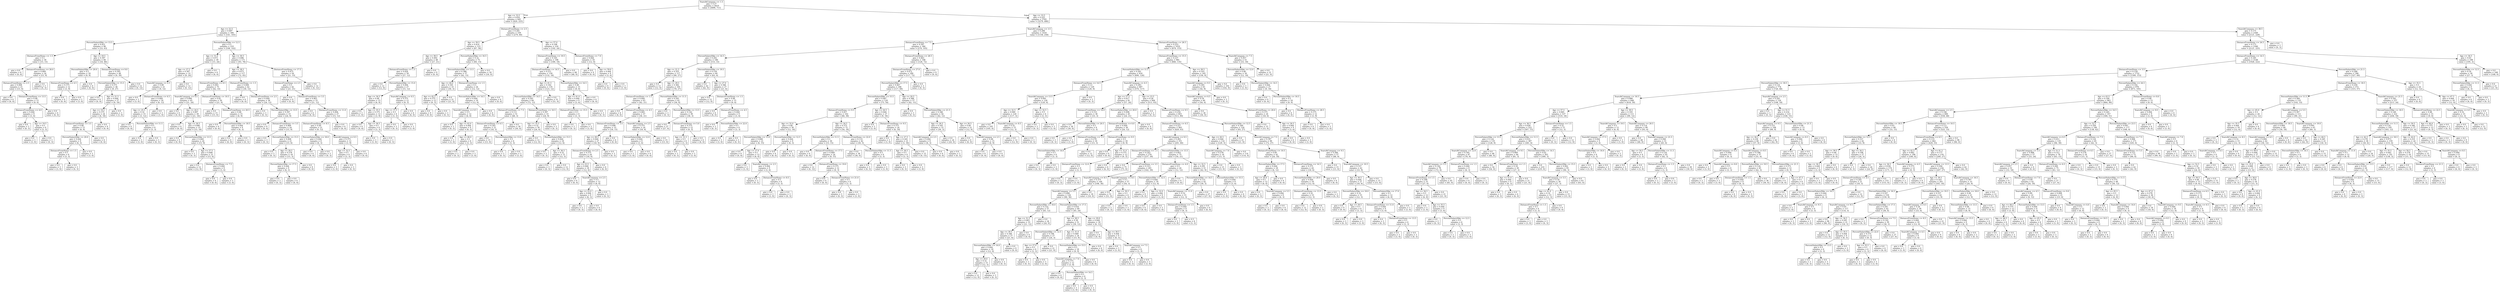 digraph Tree {
node [shape=box] ;
0 [label="YearsAtCompany <= 1.5\ngini = 0.27\nsamples = 4410\nvalue = [3699, 711]"] ;
1 [label="Age <= 33.5\ngini = 0.454\nsamples = 645\nvalue = [420, 225]"] ;
0 -> 1 [labeldistance=2.5, labelangle=45, headlabel="True"] ;
2 [label="Age <= 22.5\ngini = 0.497\nsamples = 306\nvalue = [141, 165]"] ;
1 -> 2 ;
3 [label="PercentSalaryHike <= 13.5\ngini = 0.451\nsamples = 96\nvalue = [33, 63]"] ;
2 -> 3 ;
4 [label="DistanceFromHome <= 1.5\ngini = 0.5\nsamples = 30\nvalue = [15, 15]"] ;
3 -> 4 ;
5 [label="gini = 0.0\nsamples = 6\nvalue = [0, 6]"] ;
4 -> 5 ;
6 [label="DistanceFromHome <= 26.0\ngini = 0.469\nsamples = 24\nvalue = [15, 9]"] ;
4 -> 6 ;
7 [label="DistanceFromHome <= 2.5\ngini = 0.408\nsamples = 21\nvalue = [15, 6]"] ;
6 -> 7 ;
8 [label="gini = 0.0\nsamples = 6\nvalue = [6, 0]"] ;
7 -> 8 ;
9 [label="DistanceFromHome <= 13.5\ngini = 0.48\nsamples = 15\nvalue = [9, 6]"] ;
7 -> 9 ;
10 [label="DistanceFromHome <= 4.0\ngini = 0.444\nsamples = 9\nvalue = [3, 6]"] ;
9 -> 10 ;
11 [label="gini = 0.0\nsamples = 3\nvalue = [0, 3]"] ;
10 -> 11 ;
12 [label="Age <= 19.5\ngini = 0.5\nsamples = 6\nvalue = [3, 3]"] ;
10 -> 12 ;
13 [label="gini = 0.0\nsamples = 3\nvalue = [3, 0]"] ;
12 -> 13 ;
14 [label="gini = 0.0\nsamples = 3\nvalue = [0, 3]"] ;
12 -> 14 ;
15 [label="gini = 0.0\nsamples = 6\nvalue = [6, 0]"] ;
9 -> 15 ;
16 [label="gini = 0.0\nsamples = 3\nvalue = [0, 3]"] ;
6 -> 16 ;
17 [label="Age <= 18.5\ngini = 0.397\nsamples = 66\nvalue = [18, 48]"] ;
3 -> 17 ;
18 [label="PercentSalaryHike <= 20.0\ngini = 0.5\nsamples = 18\nvalue = [9, 9]"] ;
17 -> 18 ;
19 [label="DistanceFromHome <= 4.5\ngini = 0.375\nsamples = 12\nvalue = [3, 9]"] ;
18 -> 19 ;
20 [label="gini = 0.0\nsamples = 9\nvalue = [0, 9]"] ;
19 -> 20 ;
21 [label="gini = 0.0\nsamples = 3\nvalue = [3, 0]"] ;
19 -> 21 ;
22 [label="gini = 0.0\nsamples = 6\nvalue = [6, 0]"] ;
18 -> 22 ;
23 [label="DistanceFromHome <= 9.0\ngini = 0.305\nsamples = 48\nvalue = [9, 39]"] ;
17 -> 23 ;
24 [label="PercentSalaryHike <= 15.5\ngini = 0.375\nsamples = 36\nvalue = [9, 27]"] ;
23 -> 24 ;
25 [label="gini = 0.0\nsamples = 9\nvalue = [0, 9]"] ;
24 -> 25 ;
26 [label="Age <= 21.5\ngini = 0.444\nsamples = 27\nvalue = [9, 18]"] ;
24 -> 26 ;
27 [label="Age <= 19.5\ngini = 0.375\nsamples = 24\nvalue = [6, 18]"] ;
26 -> 27 ;
28 [label="DistanceFromHome <= 3.5\ngini = 0.48\nsamples = 15\nvalue = [6, 9]"] ;
27 -> 28 ;
29 [label="PercentSalaryHike <= 20.0\ngini = 0.444\nsamples = 9\nvalue = [6, 3]"] ;
28 -> 29 ;
30 [label="DistanceFromHome <= 1.5\ngini = 0.5\nsamples = 6\nvalue = [3, 3]"] ;
29 -> 30 ;
31 [label="gini = 0.0\nsamples = 3\nvalue = [3, 0]"] ;
30 -> 31 ;
32 [label="gini = 0.0\nsamples = 3\nvalue = [0, 3]"] ;
30 -> 32 ;
33 [label="gini = 0.0\nsamples = 3\nvalue = [3, 0]"] ;
29 -> 33 ;
34 [label="gini = 0.0\nsamples = 6\nvalue = [0, 6]"] ;
28 -> 34 ;
35 [label="gini = 0.0\nsamples = 9\nvalue = [0, 9]"] ;
27 -> 35 ;
36 [label="gini = 0.0\nsamples = 3\nvalue = [3, 0]"] ;
26 -> 36 ;
37 [label="gini = 0.0\nsamples = 12\nvalue = [0, 12]"] ;
23 -> 37 ;
38 [label="PercentSalaryHike <= 12.5\ngini = 0.5\nsamples = 210\nvalue = [108, 102]"] ;
2 -> 38 ;
39 [label="Age <= 31.0\ngini = 0.473\nsamples = 39\nvalue = [15, 24]"] ;
38 -> 39 ;
40 [label="Age <= 27.5\ngini = 0.397\nsamples = 33\nvalue = [9, 24]"] ;
39 -> 40 ;
41 [label="YearsAtCompany <= 0.5\ngini = 0.49\nsamples = 21\nvalue = [9, 12]"] ;
40 -> 41 ;
42 [label="gini = 0.0\nsamples = 3\nvalue = [3, 0]"] ;
41 -> 42 ;
43 [label="DistanceFromHome <= 6.5\ngini = 0.444\nsamples = 18\nvalue = [6, 12]"] ;
41 -> 43 ;
44 [label="Age <= 25.5\ngini = 0.32\nsamples = 15\nvalue = [3, 12]"] ;
43 -> 44 ;
45 [label="gini = 0.0\nsamples = 9\nvalue = [0, 9]"] ;
44 -> 45 ;
46 [label="PercentSalaryHike <= 11.5\ngini = 0.5\nsamples = 6\nvalue = [3, 3]"] ;
44 -> 46 ;
47 [label="gini = 0.0\nsamples = 3\nvalue = [3, 0]"] ;
46 -> 47 ;
48 [label="gini = 0.0\nsamples = 3\nvalue = [0, 3]"] ;
46 -> 48 ;
49 [label="gini = 0.0\nsamples = 3\nvalue = [3, 0]"] ;
43 -> 49 ;
50 [label="gini = 0.0\nsamples = 12\nvalue = [0, 12]"] ;
40 -> 50 ;
51 [label="gini = 0.0\nsamples = 6\nvalue = [6, 0]"] ;
39 -> 51 ;
52 [label="Age <= 30.5\ngini = 0.496\nsamples = 171\nvalue = [93, 78]"] ;
38 -> 52 ;
53 [label="Age <= 28.5\ngini = 0.473\nsamples = 117\nvalue = [72, 45]"] ;
52 -> 53 ;
54 [label="DistanceFromHome <= 8.5\ngini = 0.493\nsamples = 75\nvalue = [42, 33]"] ;
53 -> 54 ;
55 [label="YearsAtCompany <= 0.5\ngini = 0.498\nsamples = 45\nvalue = [21, 24]"] ;
54 -> 55 ;
56 [label="gini = 0.0\nsamples = 6\nvalue = [0, 6]"] ;
55 -> 56 ;
57 [label="Age <= 24.5\ngini = 0.497\nsamples = 39\nvalue = [21, 18]"] ;
55 -> 57 ;
58 [label="gini = 0.0\nsamples = 6\nvalue = [6, 0]"] ;
57 -> 58 ;
59 [label="Age <= 26.5\ngini = 0.496\nsamples = 33\nvalue = [15, 18]"] ;
57 -> 59 ;
60 [label="gini = 0.0\nsamples = 9\nvalue = [0, 9]"] ;
59 -> 60 ;
61 [label="PercentSalaryHike <= 13.5\ngini = 0.469\nsamples = 24\nvalue = [15, 9]"] ;
59 -> 61 ;
62 [label="gini = 0.0\nsamples = 3\nvalue = [0, 3]"] ;
61 -> 62 ;
63 [label="Age <= 27.5\ngini = 0.408\nsamples = 21\nvalue = [15, 6]"] ;
61 -> 63 ;
64 [label="gini = 0.0\nsamples = 12\nvalue = [12, 0]"] ;
63 -> 64 ;
65 [label="DistanceFromHome <= 7.5\ngini = 0.444\nsamples = 9\nvalue = [3, 6]"] ;
63 -> 65 ;
66 [label="gini = 0.0\nsamples = 6\nvalue = [0, 6]"] ;
65 -> 66 ;
67 [label="gini = 0.0\nsamples = 3\nvalue = [3, 0]"] ;
65 -> 67 ;
68 [label="DistanceFromHome <= 10.5\ngini = 0.42\nsamples = 30\nvalue = [21, 9]"] ;
54 -> 68 ;
69 [label="gini = 0.0\nsamples = 15\nvalue = [15, 0]"] ;
68 -> 69 ;
70 [label="DistanceFromHome <= 20.5\ngini = 0.48\nsamples = 15\nvalue = [6, 9]"] ;
68 -> 70 ;
71 [label="gini = 0.0\nsamples = 6\nvalue = [0, 6]"] ;
70 -> 71 ;
72 [label="PercentSalaryHike <= 18.5\ngini = 0.444\nsamples = 9\nvalue = [6, 3]"] ;
70 -> 72 ;
73 [label="gini = 0.0\nsamples = 6\nvalue = [6, 0]"] ;
72 -> 73 ;
74 [label="gini = 0.0\nsamples = 3\nvalue = [0, 3]"] ;
72 -> 74 ;
75 [label="DistanceFromHome <= 1.5\ngini = 0.408\nsamples = 42\nvalue = [30, 12]"] ;
53 -> 75 ;
76 [label="gini = 0.0\nsamples = 6\nvalue = [6, 0]"] ;
75 -> 76 ;
77 [label="DistanceFromHome <= 2.5\ngini = 0.444\nsamples = 36\nvalue = [24, 12]"] ;
75 -> 77 ;
78 [label="gini = 0.0\nsamples = 3\nvalue = [0, 3]"] ;
77 -> 78 ;
79 [label="PercentSalaryHike <= 13.5\ngini = 0.397\nsamples = 33\nvalue = [24, 9]"] ;
77 -> 79 ;
80 [label="gini = 0.0\nsamples = 9\nvalue = [9, 0]"] ;
79 -> 80 ;
81 [label="DistanceFromHome <= 3.5\ngini = 0.469\nsamples = 24\nvalue = [15, 9]"] ;
79 -> 81 ;
82 [label="gini = 0.0\nsamples = 3\nvalue = [0, 3]"] ;
81 -> 82 ;
83 [label="PercentSalaryHike <= 15.5\ngini = 0.408\nsamples = 21\nvalue = [15, 6]"] ;
81 -> 83 ;
84 [label="gini = 0.0\nsamples = 3\nvalue = [0, 3]"] ;
83 -> 84 ;
85 [label="Age <= 29.5\ngini = 0.278\nsamples = 18\nvalue = [15, 3]"] ;
83 -> 85 ;
86 [label="PercentSalaryHike <= 17.5\ngini = 0.444\nsamples = 9\nvalue = [6, 3]"] ;
85 -> 86 ;
87 [label="gini = 0.0\nsamples = 3\nvalue = [0, 3]"] ;
86 -> 87 ;
88 [label="gini = 0.0\nsamples = 6\nvalue = [6, 0]"] ;
86 -> 88 ;
89 [label="gini = 0.0\nsamples = 9\nvalue = [9, 0]"] ;
85 -> 89 ;
90 [label="DistanceFromHome <= 17.5\ngini = 0.475\nsamples = 54\nvalue = [21, 33]"] ;
52 -> 90 ;
91 [label="DistanceFromHome <= 2.5\ngini = 0.5\nsamples = 42\nvalue = [21, 21]"] ;
90 -> 91 ;
92 [label="gini = 0.0\nsamples = 9\nvalue = [0, 9]"] ;
91 -> 92 ;
93 [label="DistanceFromHome <= 3.5\ngini = 0.463\nsamples = 33\nvalue = [21, 12]"] ;
91 -> 93 ;
94 [label="gini = 0.0\nsamples = 6\nvalue = [6, 0]"] ;
93 -> 94 ;
95 [label="DistanceFromHome <= 11.0\ngini = 0.494\nsamples = 27\nvalue = [15, 12]"] ;
93 -> 95 ;
96 [label="DistanceFromHome <= 8.5\ngini = 0.49\nsamples = 21\nvalue = [9, 12]"] ;
95 -> 96 ;
97 [label="PercentSalaryHike <= 18.0\ngini = 0.444\nsamples = 9\nvalue = [6, 3]"] ;
96 -> 97 ;
98 [label="gini = 0.0\nsamples = 6\nvalue = [6, 0]"] ;
97 -> 98 ;
99 [label="gini = 0.0\nsamples = 3\nvalue = [0, 3]"] ;
97 -> 99 ;
100 [label="YearsAtCompany <= 0.5\ngini = 0.375\nsamples = 12\nvalue = [3, 9]"] ;
96 -> 100 ;
101 [label="Age <= 32.5\ngini = 0.5\nsamples = 6\nvalue = [3, 3]"] ;
100 -> 101 ;
102 [label="gini = 0.0\nsamples = 3\nvalue = [3, 0]"] ;
101 -> 102 ;
103 [label="gini = 0.0\nsamples = 3\nvalue = [0, 3]"] ;
101 -> 103 ;
104 [label="gini = 0.0\nsamples = 6\nvalue = [0, 6]"] ;
100 -> 104 ;
105 [label="gini = 0.0\nsamples = 6\nvalue = [6, 0]"] ;
95 -> 105 ;
106 [label="gini = 0.0\nsamples = 12\nvalue = [0, 12]"] ;
90 -> 106 ;
107 [label="DistanceFromHome <= 2.5\ngini = 0.291\nsamples = 339\nvalue = [279, 60]"] ;
1 -> 107 ;
108 [label="Age <= 39.5\ngini = 0.414\nsamples = 123\nvalue = [87, 36]"] ;
107 -> 108 ;
109 [label="Age <= 38.5\ngini = 0.492\nsamples = 48\nvalue = [27, 21]"] ;
108 -> 109 ;
110 [label="DistanceFromHome <= 1.5\ngini = 0.426\nsamples = 39\nvalue = [27, 12]"] ;
109 -> 110 ;
111 [label="gini = 0.0\nsamples = 12\nvalue = [12, 0]"] ;
110 -> 111 ;
112 [label="PercentSalaryHike <= 15.0\ngini = 0.494\nsamples = 27\nvalue = [15, 12]"] ;
110 -> 112 ;
113 [label="Age <= 34.5\ngini = 0.48\nsamples = 15\nvalue = [6, 9]"] ;
112 -> 113 ;
114 [label="gini = 0.0\nsamples = 3\nvalue = [3, 0]"] ;
113 -> 114 ;
115 [label="Age <= 35.5\ngini = 0.375\nsamples = 12\nvalue = [3, 9]"] ;
113 -> 115 ;
116 [label="gini = 0.0\nsamples = 6\nvalue = [0, 6]"] ;
115 -> 116 ;
117 [label="Age <= 36.5\ngini = 0.5\nsamples = 6\nvalue = [3, 3]"] ;
115 -> 117 ;
118 [label="gini = 0.0\nsamples = 3\nvalue = [3, 0]"] ;
117 -> 118 ;
119 [label="gini = 0.0\nsamples = 3\nvalue = [0, 3]"] ;
117 -> 119 ;
120 [label="YearsAtCompany <= 0.5\ngini = 0.375\nsamples = 12\nvalue = [9, 3]"] ;
112 -> 120 ;
121 [label="Age <= 37.5\ngini = 0.5\nsamples = 6\nvalue = [3, 3]"] ;
120 -> 121 ;
122 [label="gini = 0.0\nsamples = 3\nvalue = [0, 3]"] ;
121 -> 122 ;
123 [label="gini = 0.0\nsamples = 3\nvalue = [3, 0]"] ;
121 -> 123 ;
124 [label="gini = 0.0\nsamples = 6\nvalue = [6, 0]"] ;
120 -> 124 ;
125 [label="gini = 0.0\nsamples = 9\nvalue = [0, 9]"] ;
109 -> 125 ;
126 [label="PercentSalaryHike <= 16.5\ngini = 0.32\nsamples = 75\nvalue = [60, 15]"] ;
108 -> 126 ;
127 [label="PercentSalaryHike <= 13.5\ngini = 0.388\nsamples = 57\nvalue = [42, 15]"] ;
126 -> 127 ;
128 [label="Age <= 44.0\ngini = 0.165\nsamples = 33\nvalue = [30, 3]"] ;
127 -> 128 ;
129 [label="Age <= 42.5\ngini = 0.375\nsamples = 12\nvalue = [9, 3]"] ;
128 -> 129 ;
130 [label="gini = 0.0\nsamples = 9\nvalue = [9, 0]"] ;
129 -> 130 ;
131 [label="gini = 0.0\nsamples = 3\nvalue = [0, 3]"] ;
129 -> 131 ;
132 [label="gini = 0.0\nsamples = 21\nvalue = [21, 0]"] ;
128 -> 132 ;
133 [label="DistanceFromHome <= 1.5\ngini = 0.5\nsamples = 24\nvalue = [12, 12]"] ;
127 -> 133 ;
134 [label="PercentSalaryHike <= 14.5\ngini = 0.444\nsamples = 18\nvalue = [12, 6]"] ;
133 -> 134 ;
135 [label="YearsAtCompany <= 0.5\ngini = 0.5\nsamples = 12\nvalue = [6, 6]"] ;
134 -> 135 ;
136 [label="gini = 0.0\nsamples = 3\nvalue = [0, 3]"] ;
135 -> 136 ;
137 [label="Age <= 42.0\ngini = 0.444\nsamples = 9\nvalue = [6, 3]"] ;
135 -> 137 ;
138 [label="gini = 0.0\nsamples = 3\nvalue = [3, 0]"] ;
137 -> 138 ;
139 [label="Age <= 46.0\ngini = 0.5\nsamples = 6\nvalue = [3, 3]"] ;
137 -> 139 ;
140 [label="gini = 0.0\nsamples = 3\nvalue = [0, 3]"] ;
139 -> 140 ;
141 [label="gini = 0.0\nsamples = 3\nvalue = [3, 0]"] ;
139 -> 141 ;
142 [label="gini = 0.0\nsamples = 6\nvalue = [6, 0]"] ;
134 -> 142 ;
143 [label="gini = 0.0\nsamples = 6\nvalue = [0, 6]"] ;
133 -> 143 ;
144 [label="gini = 0.0\nsamples = 18\nvalue = [18, 0]"] ;
126 -> 144 ;
145 [label="Age <= 57.0\ngini = 0.198\nsamples = 216\nvalue = [192, 24]"] ;
107 -> 145 ;
146 [label="DistanceFromHome <= 19.5\ngini = 0.165\nsamples = 198\nvalue = [180, 18]"] ;
145 -> 146 ;
147 [label="DistanceFromHome <= 14.5\ngini = 0.211\nsamples = 150\nvalue = [132, 18]"] ;
146 -> 147 ;
148 [label="Age <= 41.5\ngini = 0.162\nsamples = 135\nvalue = [123, 12]"] ;
147 -> 148 ;
149 [label="PercentSalaryHike <= 14.5\ngini = 0.245\nsamples = 84\nvalue = [72, 12]"] ;
148 -> 149 ;
150 [label="DistanceFromHome <= 7.5\ngini = 0.111\nsamples = 51\nvalue = [48, 3]"] ;
149 -> 150 ;
151 [label="DistanceFromHome <= 6.5\ngini = 0.245\nsamples = 21\nvalue = [18, 3]"] ;
150 -> 151 ;
152 [label="gini = 0.0\nsamples = 15\nvalue = [15, 0]"] ;
151 -> 152 ;
153 [label="PercentSalaryHike <= 13.0\ngini = 0.5\nsamples = 6\nvalue = [3, 3]"] ;
151 -> 153 ;
154 [label="gini = 0.0\nsamples = 3\nvalue = [0, 3]"] ;
153 -> 154 ;
155 [label="gini = 0.0\nsamples = 3\nvalue = [3, 0]"] ;
153 -> 155 ;
156 [label="gini = 0.0\nsamples = 30\nvalue = [30, 0]"] ;
150 -> 156 ;
157 [label="DistanceFromHome <= 10.5\ngini = 0.397\nsamples = 33\nvalue = [24, 9]"] ;
149 -> 157 ;
158 [label="Age <= 35.5\ngini = 0.32\nsamples = 30\nvalue = [24, 6]"] ;
157 -> 158 ;
159 [label="gini = 0.0\nsamples = 12\nvalue = [12, 0]"] ;
158 -> 159 ;
160 [label="PercentSalaryHike <= 15.5\ngini = 0.444\nsamples = 18\nvalue = [12, 6]"] ;
158 -> 160 ;
161 [label="gini = 0.0\nsamples = 3\nvalue = [0, 3]"] ;
160 -> 161 ;
162 [label="Age <= 36.5\ngini = 0.32\nsamples = 15\nvalue = [12, 3]"] ;
160 -> 162 ;
163 [label="gini = 0.0\nsamples = 3\nvalue = [0, 3]"] ;
162 -> 163 ;
164 [label="gini = 0.0\nsamples = 12\nvalue = [12, 0]"] ;
162 -> 164 ;
165 [label="gini = 0.0\nsamples = 3\nvalue = [0, 3]"] ;
157 -> 165 ;
166 [label="gini = 0.0\nsamples = 51\nvalue = [51, 0]"] ;
148 -> 166 ;
167 [label="PercentSalaryHike <= 14.5\ngini = 0.48\nsamples = 15\nvalue = [9, 6]"] ;
147 -> 167 ;
168 [label="Age <= 41.0\ngini = 0.444\nsamples = 9\nvalue = [3, 6]"] ;
167 -> 168 ;
169 [label="DistanceFromHome <= 15.5\ngini = 0.5\nsamples = 6\nvalue = [3, 3]"] ;
168 -> 169 ;
170 [label="gini = 0.0\nsamples = 3\nvalue = [0, 3]"] ;
169 -> 170 ;
171 [label="gini = 0.0\nsamples = 3\nvalue = [3, 0]"] ;
169 -> 171 ;
172 [label="gini = 0.0\nsamples = 3\nvalue = [0, 3]"] ;
168 -> 172 ;
173 [label="gini = 0.0\nsamples = 6\nvalue = [6, 0]"] ;
167 -> 173 ;
174 [label="gini = 0.0\nsamples = 48\nvalue = [48, 0]"] ;
146 -> 174 ;
175 [label="DistanceFromHome <= 7.0\ngini = 0.444\nsamples = 18\nvalue = [12, 6]"] ;
145 -> 175 ;
176 [label="gini = 0.0\nsamples = 9\nvalue = [9, 0]"] ;
175 -> 176 ;
177 [label="Age <= 59.0\ngini = 0.444\nsamples = 9\nvalue = [3, 6]"] ;
175 -> 177 ;
178 [label="gini = 0.0\nsamples = 6\nvalue = [0, 6]"] ;
177 -> 178 ;
179 [label="gini = 0.0\nsamples = 3\nvalue = [3, 0]"] ;
177 -> 179 ;
180 [label="Age <= 33.5\ngini = 0.225\nsamples = 3765\nvalue = [3279, 486]"] ;
0 -> 180 [labeldistance=2.5, labelangle=-45, headlabel="False"] ;
181 [label="YearsAtCompany <= 3.5\ngini = 0.298\nsamples = 1416\nvalue = [1158, 258]"] ;
180 -> 181 ;
182 [label="DistanceFromHome <= 7.5\ngini = 0.397\nsamples = 384\nvalue = [279, 105]"] ;
181 -> 182 ;
183 [label="PercentSalaryHike <= 14.5\ngini = 0.292\nsamples = 186\nvalue = [153, 33]"] ;
182 -> 183 ;
184 [label="Age <= 21.5\ngini = 0.355\nsamples = 117\nvalue = [90, 27]"] ;
183 -> 184 ;
185 [label="gini = 0.0\nsamples = 12\nvalue = [12, 0]"] ;
184 -> 185 ;
186 [label="Age <= 29.5\ngini = 0.382\nsamples = 105\nvalue = [78, 27]"] ;
184 -> 186 ;
187 [label="DistanceFromHome <= 1.5\ngini = 0.444\nsamples = 63\nvalue = [42, 21]"] ;
186 -> 187 ;
188 [label="gini = 0.0\nsamples = 6\nvalue = [6, 0]"] ;
187 -> 188 ;
189 [label="DistanceFromHome <= 4.5\ngini = 0.465\nsamples = 57\nvalue = [36, 21]"] ;
187 -> 189 ;
190 [label="DistanceFromHome <= 3.5\ngini = 0.496\nsamples = 33\nvalue = [18, 15]"] ;
189 -> 190 ;
191 [label="Age <= 28.5\ngini = 0.444\nsamples = 27\nvalue = [18, 9]"] ;
190 -> 191 ;
192 [label="DistanceFromHome <= 2.5\ngini = 0.375\nsamples = 24\nvalue = [18, 6]"] ;
191 -> 192 ;
193 [label="Age <= 23.5\ngini = 0.444\nsamples = 18\nvalue = [12, 6]"] ;
192 -> 193 ;
194 [label="gini = 0.0\nsamples = 6\nvalue = [6, 0]"] ;
193 -> 194 ;
195 [label="YearsAtCompany <= 2.5\ngini = 0.5\nsamples = 12\nvalue = [6, 6]"] ;
193 -> 195 ;
196 [label="Age <= 25.0\ngini = 0.444\nsamples = 9\nvalue = [6, 3]"] ;
195 -> 196 ;
197 [label="gini = 0.0\nsamples = 3\nvalue = [0, 3]"] ;
196 -> 197 ;
198 [label="gini = 0.0\nsamples = 6\nvalue = [6, 0]"] ;
196 -> 198 ;
199 [label="gini = 0.0\nsamples = 3\nvalue = [0, 3]"] ;
195 -> 199 ;
200 [label="gini = 0.0\nsamples = 6\nvalue = [6, 0]"] ;
192 -> 200 ;
201 [label="gini = 0.0\nsamples = 3\nvalue = [0, 3]"] ;
191 -> 201 ;
202 [label="gini = 0.0\nsamples = 6\nvalue = [0, 6]"] ;
190 -> 202 ;
203 [label="YearsAtCompany <= 2.5\ngini = 0.375\nsamples = 24\nvalue = [18, 6]"] ;
189 -> 203 ;
204 [label="PercentSalaryHike <= 12.0\ngini = 0.444\nsamples = 9\nvalue = [3, 6]"] ;
203 -> 204 ;
205 [label="gini = 0.0\nsamples = 3\nvalue = [3, 0]"] ;
204 -> 205 ;
206 [label="gini = 0.0\nsamples = 6\nvalue = [0, 6]"] ;
204 -> 206 ;
207 [label="gini = 0.0\nsamples = 15\nvalue = [15, 0]"] ;
203 -> 207 ;
208 [label="PercentSalaryHike <= 11.5\ngini = 0.245\nsamples = 42\nvalue = [36, 6]"] ;
186 -> 208 ;
209 [label="gini = 0.0\nsamples = 3\nvalue = [0, 3]"] ;
208 -> 209 ;
210 [label="PercentSalaryHike <= 13.5\ngini = 0.142\nsamples = 39\nvalue = [36, 3]"] ;
208 -> 210 ;
211 [label="gini = 0.0\nsamples = 27\nvalue = [27, 0]"] ;
210 -> 211 ;
212 [label="DistanceFromHome <= 5.0\ngini = 0.375\nsamples = 12\nvalue = [9, 3]"] ;
210 -> 212 ;
213 [label="Age <= 31.5\ngini = 0.5\nsamples = 6\nvalue = [3, 3]"] ;
212 -> 213 ;
214 [label="gini = 0.0\nsamples = 3\nvalue = [0, 3]"] ;
213 -> 214 ;
215 [label="gini = 0.0\nsamples = 3\nvalue = [3, 0]"] ;
213 -> 215 ;
216 [label="gini = 0.0\nsamples = 6\nvalue = [6, 0]"] ;
212 -> 216 ;
217 [label="PercentSalaryHike <= 19.5\ngini = 0.159\nsamples = 69\nvalue = [63, 6]"] ;
183 -> 217 ;
218 [label="gini = 0.0\nsamples = 42\nvalue = [42, 0]"] ;
217 -> 218 ;
219 [label="Age <= 27.0\ngini = 0.346\nsamples = 27\nvalue = [21, 6]"] ;
217 -> 219 ;
220 [label="gini = 0.0\nsamples = 12\nvalue = [12, 0]"] ;
219 -> 220 ;
221 [label="DistanceFromHome <= 1.5\ngini = 0.48\nsamples = 15\nvalue = [9, 6]"] ;
219 -> 221 ;
222 [label="gini = 0.0\nsamples = 6\nvalue = [6, 0]"] ;
221 -> 222 ;
223 [label="DistanceFromHome <= 4.5\ngini = 0.444\nsamples = 9\nvalue = [3, 6]"] ;
221 -> 223 ;
224 [label="gini = 0.0\nsamples = 3\nvalue = [0, 3]"] ;
223 -> 224 ;
225 [label="PercentSalaryHike <= 22.0\ngini = 0.5\nsamples = 6\nvalue = [3, 3]"] ;
223 -> 225 ;
226 [label="gini = 0.0\nsamples = 3\nvalue = [3, 0]"] ;
225 -> 226 ;
227 [label="gini = 0.0\nsamples = 3\nvalue = [0, 3]"] ;
225 -> 227 ;
228 [label="DistanceFromHome <= 28.5\ngini = 0.463\nsamples = 198\nvalue = [126, 72]"] ;
182 -> 228 ;
229 [label="DistanceFromHome <= 27.0\ngini = 0.472\nsamples = 189\nvalue = [117, 72]"] ;
228 -> 229 ;
230 [label="PercentSalaryHike <= 17.5\ngini = 0.467\nsamples = 186\nvalue = [117, 69]"] ;
229 -> 230 ;
231 [label="PercentSalaryHike <= 15.5\ngini = 0.487\nsamples = 129\nvalue = [75, 54]"] ;
230 -> 231 ;
232 [label="DistanceFromHome <= 9.5\ngini = 0.457\nsamples = 102\nvalue = [66, 36]"] ;
231 -> 232 ;
233 [label="Age <= 32.0\ngini = 0.48\nsamples = 30\nvalue = [12, 18]"] ;
232 -> 233 ;
234 [label="PercentSalaryHike <= 13.0\ngini = 0.408\nsamples = 21\nvalue = [6, 15]"] ;
233 -> 234 ;
235 [label="gini = 0.0\nsamples = 9\nvalue = [0, 9]"] ;
234 -> 235 ;
236 [label="Age <= 27.0\ngini = 0.5\nsamples = 12\nvalue = [6, 6]"] ;
234 -> 236 ;
237 [label="gini = 0.0\nsamples = 3\nvalue = [3, 0]"] ;
236 -> 237 ;
238 [label="YearsAtCompany <= 2.5\ngini = 0.444\nsamples = 9\nvalue = [3, 6]"] ;
236 -> 238 ;
239 [label="gini = 0.0\nsamples = 3\nvalue = [0, 3]"] ;
238 -> 239 ;
240 [label="DistanceFromHome <= 8.5\ngini = 0.5\nsamples = 6\nvalue = [3, 3]"] ;
238 -> 240 ;
241 [label="gini = 0.0\nsamples = 3\nvalue = [3, 0]"] ;
240 -> 241 ;
242 [label="gini = 0.0\nsamples = 3\nvalue = [0, 3]"] ;
240 -> 242 ;
243 [label="PercentSalaryHike <= 12.5\ngini = 0.444\nsamples = 9\nvalue = [6, 3]"] ;
233 -> 243 ;
244 [label="gini = 0.0\nsamples = 6\nvalue = [6, 0]"] ;
243 -> 244 ;
245 [label="gini = 0.0\nsamples = 3\nvalue = [0, 3]"] ;
243 -> 245 ;
246 [label="Age <= 24.5\ngini = 0.375\nsamples = 72\nvalue = [54, 18]"] ;
232 -> 246 ;
247 [label="PercentSalaryHike <= 11.5\ngini = 0.5\nsamples = 30\nvalue = [15, 15]"] ;
246 -> 247 ;
248 [label="gini = 0.0\nsamples = 6\nvalue = [6, 0]"] ;
247 -> 248 ;
249 [label="DistanceFromHome <= 17.5\ngini = 0.469\nsamples = 24\nvalue = [9, 15]"] ;
247 -> 249 ;
250 [label="gini = 0.0\nsamples = 12\nvalue = [0, 12]"] ;
249 -> 250 ;
251 [label="DistanceFromHome <= 19.0\ngini = 0.375\nsamples = 12\nvalue = [9, 3]"] ;
249 -> 251 ;
252 [label="gini = 0.0\nsamples = 6\nvalue = [6, 0]"] ;
251 -> 252 ;
253 [label="DistanceFromHome <= 21.0\ngini = 0.5\nsamples = 6\nvalue = [3, 3]"] ;
251 -> 253 ;
254 [label="gini = 0.0\nsamples = 3\nvalue = [0, 3]"] ;
253 -> 254 ;
255 [label="gini = 0.0\nsamples = 3\nvalue = [3, 0]"] ;
253 -> 255 ;
256 [label="DistanceFromHome <= 22.0\ngini = 0.133\nsamples = 42\nvalue = [39, 3]"] ;
246 -> 256 ;
257 [label="gini = 0.0\nsamples = 36\nvalue = [36, 0]"] ;
256 -> 257 ;
258 [label="PercentSalaryHike <= 11.5\ngini = 0.5\nsamples = 6\nvalue = [3, 3]"] ;
256 -> 258 ;
259 [label="gini = 0.0\nsamples = 3\nvalue = [0, 3]"] ;
258 -> 259 ;
260 [label="gini = 0.0\nsamples = 3\nvalue = [3, 0]"] ;
258 -> 260 ;
261 [label="Age <= 24.5\ngini = 0.444\nsamples = 27\nvalue = [9, 18]"] ;
231 -> 261 ;
262 [label="gini = 0.0\nsamples = 3\nvalue = [3, 0]"] ;
261 -> 262 ;
263 [label="DistanceFromHome <= 9.5\ngini = 0.375\nsamples = 24\nvalue = [6, 18]"] ;
261 -> 263 ;
264 [label="gini = 0.0\nsamples = 3\nvalue = [3, 0]"] ;
263 -> 264 ;
265 [label="Age <= 27.5\ngini = 0.245\nsamples = 21\nvalue = [3, 18]"] ;
263 -> 265 ;
266 [label="Age <= 26.5\ngini = 0.5\nsamples = 6\nvalue = [3, 3]"] ;
265 -> 266 ;
267 [label="gini = 0.0\nsamples = 3\nvalue = [0, 3]"] ;
266 -> 267 ;
268 [label="gini = 0.0\nsamples = 3\nvalue = [3, 0]"] ;
266 -> 268 ;
269 [label="gini = 0.0\nsamples = 15\nvalue = [0, 15]"] ;
265 -> 269 ;
270 [label="Age <= 20.5\ngini = 0.388\nsamples = 57\nvalue = [42, 15]"] ;
230 -> 270 ;
271 [label="gini = 0.0\nsamples = 3\nvalue = [0, 3]"] ;
270 -> 271 ;
272 [label="PercentSalaryHike <= 21.5\ngini = 0.346\nsamples = 54\nvalue = [42, 12]"] ;
270 -> 272 ;
273 [label="Age <= 26.5\ngini = 0.165\nsamples = 33\nvalue = [30, 3]"] ;
272 -> 273 ;
274 [label="YearsAtCompany <= 2.5\ngini = 0.444\nsamples = 9\nvalue = [6, 3]"] ;
273 -> 274 ;
275 [label="gini = 0.0\nsamples = 6\nvalue = [6, 0]"] ;
274 -> 275 ;
276 [label="gini = 0.0\nsamples = 3\nvalue = [0, 3]"] ;
274 -> 276 ;
277 [label="gini = 0.0\nsamples = 24\nvalue = [24, 0]"] ;
273 -> 277 ;
278 [label="Age <= 26.5\ngini = 0.49\nsamples = 21\nvalue = [12, 9]"] ;
272 -> 278 ;
279 [label="gini = 0.0\nsamples = 6\nvalue = [6, 0]"] ;
278 -> 279 ;
280 [label="YearsAtCompany <= 2.5\ngini = 0.48\nsamples = 15\nvalue = [6, 9]"] ;
278 -> 280 ;
281 [label="gini = 0.0\nsamples = 9\nvalue = [0, 9]"] ;
280 -> 281 ;
282 [label="gini = 0.0\nsamples = 6\nvalue = [6, 0]"] ;
280 -> 282 ;
283 [label="gini = 0.0\nsamples = 3\nvalue = [0, 3]"] ;
229 -> 283 ;
284 [label="gini = 0.0\nsamples = 9\nvalue = [9, 0]"] ;
228 -> 284 ;
285 [label="DistanceFromHome <= 26.5\ngini = 0.253\nsamples = 1032\nvalue = [879, 153]"] ;
181 -> 285 ;
286 [label="DistanceFromHome <= 15.5\ngini = 0.237\nsamples = 981\nvalue = [846, 135]"] ;
285 -> 286 ;
287 [label="PercentSalaryHike <= 11.5\ngini = 0.261\nsamples = 816\nvalue = [690, 126]"] ;
286 -> 287 ;
288 [label="DistanceFromHome <= 14.5\ngini = 0.13\nsamples = 129\nvalue = [120, 9]"] ;
287 -> 288 ;
289 [label="YearsAtCompany <= 13.5\ngini = 0.091\nsamples = 126\nvalue = [120, 6]"] ;
288 -> 289 ;
290 [label="Age <= 32.5\ngini = 0.049\nsamples = 120\nvalue = [117, 3]"] ;
289 -> 290 ;
291 [label="gini = 0.0\nsamples = 105\nvalue = [105, 0]"] ;
290 -> 291 ;
292 [label="YearsAtCompany <= 8.5\ngini = 0.32\nsamples = 15\nvalue = [12, 3]"] ;
290 -> 292 ;
293 [label="gini = 0.0\nsamples = 12\nvalue = [12, 0]"] ;
292 -> 293 ;
294 [label="gini = 0.0\nsamples = 3\nvalue = [0, 3]"] ;
292 -> 294 ;
295 [label="Age <= 32.5\ngini = 0.5\nsamples = 6\nvalue = [3, 3]"] ;
289 -> 295 ;
296 [label="gini = 0.0\nsamples = 3\nvalue = [0, 3]"] ;
295 -> 296 ;
297 [label="gini = 0.0\nsamples = 3\nvalue = [3, 0]"] ;
295 -> 297 ;
298 [label="gini = 0.0\nsamples = 3\nvalue = [0, 3]"] ;
288 -> 298 ;
299 [label="YearsAtCompany <= 4.5\ngini = 0.283\nsamples = 687\nvalue = [570, 117]"] ;
287 -> 299 ;
300 [label="Age <= 27.5\ngini = 0.417\nsamples = 81\nvalue = [57, 24]"] ;
299 -> 300 ;
301 [label="DistanceFromHome <= 14.0\ngini = 0.153\nsamples = 36\nvalue = [33, 3]"] ;
300 -> 301 ;
302 [label="gini = 0.0\nsamples = 30\nvalue = [30, 0]"] ;
301 -> 302 ;
303 [label="PercentSalaryHike <= 20.5\ngini = 0.5\nsamples = 6\nvalue = [3, 3]"] ;
301 -> 303 ;
304 [label="gini = 0.0\nsamples = 3\nvalue = [0, 3]"] ;
303 -> 304 ;
305 [label="gini = 0.0\nsamples = 3\nvalue = [3, 0]"] ;
303 -> 305 ;
306 [label="PercentSalaryHike <= 20.0\ngini = 0.498\nsamples = 45\nvalue = [24, 21]"] ;
300 -> 306 ;
307 [label="DistanceFromHome <= 6.0\ngini = 0.444\nsamples = 36\nvalue = [24, 12]"] ;
306 -> 307 ;
308 [label="DistanceFromHome <= 1.5\ngini = 0.278\nsamples = 18\nvalue = [15, 3]"] ;
307 -> 308 ;
309 [label="PercentSalaryHike <= 14.0\ngini = 0.5\nsamples = 6\nvalue = [3, 3]"] ;
308 -> 309 ;
310 [label="gini = 0.0\nsamples = 3\nvalue = [0, 3]"] ;
309 -> 310 ;
311 [label="gini = 0.0\nsamples = 3\nvalue = [3, 0]"] ;
309 -> 311 ;
312 [label="gini = 0.0\nsamples = 12\nvalue = [12, 0]"] ;
308 -> 312 ;
313 [label="DistanceFromHome <= 9.5\ngini = 0.5\nsamples = 18\nvalue = [9, 9]"] ;
307 -> 313 ;
314 [label="gini = 0.0\nsamples = 6\nvalue = [0, 6]"] ;
313 -> 314 ;
315 [label="Age <= 31.0\ngini = 0.375\nsamples = 12\nvalue = [9, 3]"] ;
313 -> 315 ;
316 [label="DistanceFromHome <= 12.0\ngini = 0.5\nsamples = 6\nvalue = [3, 3]"] ;
315 -> 316 ;
317 [label="gini = 0.0\nsamples = 3\nvalue = [0, 3]"] ;
316 -> 317 ;
318 [label="gini = 0.0\nsamples = 3\nvalue = [3, 0]"] ;
316 -> 318 ;
319 [label="gini = 0.0\nsamples = 6\nvalue = [6, 0]"] ;
315 -> 319 ;
320 [label="gini = 0.0\nsamples = 9\nvalue = [0, 9]"] ;
306 -> 320 ;
321 [label="Age <= 23.5\ngini = 0.26\nsamples = 606\nvalue = [513, 93]"] ;
299 -> 321 ;
322 [label="gini = 0.0\nsamples = 3\nvalue = [0, 3]"] ;
321 -> 322 ;
323 [label="DistanceFromHome <= 9.5\ngini = 0.254\nsamples = 603\nvalue = [513, 90]"] ;
321 -> 323 ;
324 [label="DistanceFromHome <= 6.5\ngini = 0.227\nsamples = 483\nvalue = [420, 63]"] ;
323 -> 324 ;
325 [label="YearsAtCompany <= 9.5\ngini = 0.283\nsamples = 351\nvalue = [291, 60]"] ;
324 -> 325 ;
326 [label="DistanceFromHome <= 1.5\ngini = 0.243\nsamples = 276\nvalue = [237, 39]"] ;
325 -> 326 ;
327 [label="gini = 0.0\nsamples = 75\nvalue = [75, 0]"] ;
326 -> 327 ;
328 [label="DistanceFromHome <= 3.5\ngini = 0.313\nsamples = 201\nvalue = [162, 39]"] ;
326 -> 328 ;
329 [label="YearsAtCompany <= 8.5\ngini = 0.375\nsamples = 144\nvalue = [108, 36]"] ;
328 -> 329 ;
330 [label="YearsAtCompany <= 5.5\ngini = 0.408\nsamples = 126\nvalue = [90, 36]"] ;
329 -> 330 ;
331 [label="PercentSalaryHike <= 16.0\ngini = 0.332\nsamples = 57\nvalue = [45, 12]"] ;
330 -> 331 ;
332 [label="Age <= 31.5\ngini = 0.463\nsamples = 33\nvalue = [21, 12]"] ;
331 -> 332 ;
333 [label="Age <= 30.5\ngini = 0.346\nsamples = 27\nvalue = [21, 6]"] ;
332 -> 333 ;
334 [label="PercentSalaryHike <= 14.0\ngini = 0.444\nsamples = 18\nvalue = [12, 6]"] ;
333 -> 334 ;
335 [label="Age <= 29.0\ngini = 0.32\nsamples = 15\nvalue = [12, 3]"] ;
334 -> 335 ;
336 [label="gini = 0.0\nsamples = 12\nvalue = [12, 0]"] ;
335 -> 336 ;
337 [label="gini = 0.0\nsamples = 3\nvalue = [0, 3]"] ;
335 -> 337 ;
338 [label="gini = 0.0\nsamples = 3\nvalue = [0, 3]"] ;
334 -> 338 ;
339 [label="gini = 0.0\nsamples = 9\nvalue = [9, 0]"] ;
333 -> 339 ;
340 [label="gini = 0.0\nsamples = 6\nvalue = [0, 6]"] ;
332 -> 340 ;
341 [label="gini = 0.0\nsamples = 24\nvalue = [24, 0]"] ;
331 -> 341 ;
342 [label="PercentSalaryHike <= 17.5\ngini = 0.454\nsamples = 69\nvalue = [45, 24]"] ;
330 -> 342 ;
343 [label="Age <= 28.5\ngini = 0.36\nsamples = 51\nvalue = [39, 12]"] ;
342 -> 343 ;
344 [label="PercentSalaryHike <= 12.5\ngini = 0.198\nsamples = 27\nvalue = [24, 3]"] ;
343 -> 344 ;
345 [label="Age <= 27.0\ngini = 0.5\nsamples = 6\nvalue = [3, 3]"] ;
344 -> 345 ;
346 [label="gini = 0.0\nsamples = 3\nvalue = [0, 3]"] ;
345 -> 346 ;
347 [label="gini = 0.0\nsamples = 3\nvalue = [3, 0]"] ;
345 -> 347 ;
348 [label="gini = 0.0\nsamples = 21\nvalue = [21, 0]"] ;
344 -> 348 ;
349 [label="Age <= 31.0\ngini = 0.469\nsamples = 24\nvalue = [15, 9]"] ;
343 -> 349 ;
350 [label="PercentSalaryHike <= 15.5\ngini = 0.5\nsamples = 18\nvalue = [9, 9]"] ;
349 -> 350 ;
351 [label="YearsAtCompany <= 7.0\ngini = 0.375\nsamples = 12\nvalue = [3, 9]"] ;
350 -> 351 ;
352 [label="gini = 0.0\nsamples = 6\nvalue = [0, 6]"] ;
351 -> 352 ;
353 [label="PercentSalaryHike <= 14.5\ngini = 0.5\nsamples = 6\nvalue = [3, 3]"] ;
351 -> 353 ;
354 [label="gini = 0.0\nsamples = 3\nvalue = [3, 0]"] ;
353 -> 354 ;
355 [label="gini = 0.0\nsamples = 3\nvalue = [0, 3]"] ;
353 -> 355 ;
356 [label="gini = 0.0\nsamples = 6\nvalue = [6, 0]"] ;
350 -> 356 ;
357 [label="gini = 0.0\nsamples = 6\nvalue = [6, 0]"] ;
349 -> 357 ;
358 [label="Age <= 29.0\ngini = 0.444\nsamples = 18\nvalue = [6, 12]"] ;
342 -> 358 ;
359 [label="gini = 0.0\nsamples = 9\nvalue = [0, 9]"] ;
358 -> 359 ;
360 [label="Age <= 30.5\ngini = 0.444\nsamples = 9\nvalue = [6, 3]"] ;
358 -> 360 ;
361 [label="gini = 0.0\nsamples = 3\nvalue = [3, 0]"] ;
360 -> 361 ;
362 [label="YearsAtCompany <= 7.5\ngini = 0.5\nsamples = 6\nvalue = [3, 3]"] ;
360 -> 362 ;
363 [label="gini = 0.0\nsamples = 3\nvalue = [0, 3]"] ;
362 -> 363 ;
364 [label="gini = 0.0\nsamples = 3\nvalue = [3, 0]"] ;
362 -> 364 ;
365 [label="gini = 0.0\nsamples = 18\nvalue = [18, 0]"] ;
329 -> 365 ;
366 [label="YearsAtCompany <= 8.5\ngini = 0.1\nsamples = 57\nvalue = [54, 3]"] ;
328 -> 366 ;
367 [label="gini = 0.0\nsamples = 51\nvalue = [51, 0]"] ;
366 -> 367 ;
368 [label="Age <= 30.5\ngini = 0.5\nsamples = 6\nvalue = [3, 3]"] ;
366 -> 368 ;
369 [label="gini = 0.0\nsamples = 3\nvalue = [0, 3]"] ;
368 -> 369 ;
370 [label="gini = 0.0\nsamples = 3\nvalue = [3, 0]"] ;
368 -> 370 ;
371 [label="PercentSalaryHike <= 13.5\ngini = 0.403\nsamples = 75\nvalue = [54, 21]"] ;
325 -> 371 ;
372 [label="DistanceFromHome <= 4.0\ngini = 0.5\nsamples = 24\nvalue = [12, 12]"] ;
371 -> 372 ;
373 [label="PercentSalaryHike <= 12.5\ngini = 0.444\nsamples = 18\nvalue = [12, 6]"] ;
372 -> 373 ;
374 [label="gini = 0.0\nsamples = 9\nvalue = [9, 0]"] ;
373 -> 374 ;
375 [label="Age <= 32.0\ngini = 0.444\nsamples = 9\nvalue = [3, 6]"] ;
373 -> 375 ;
376 [label="gini = 0.0\nsamples = 6\nvalue = [0, 6]"] ;
375 -> 376 ;
377 [label="gini = 0.0\nsamples = 3\nvalue = [3, 0]"] ;
375 -> 377 ;
378 [label="gini = 0.0\nsamples = 6\nvalue = [0, 6]"] ;
372 -> 378 ;
379 [label="Age <= 32.5\ngini = 0.291\nsamples = 51\nvalue = [42, 9]"] ;
371 -> 379 ;
380 [label="PercentSalaryHike <= 14.5\ngini = 0.133\nsamples = 42\nvalue = [39, 3]"] ;
379 -> 380 ;
381 [label="YearsAtCompany <= 11.0\ngini = 0.32\nsamples = 15\nvalue = [12, 3]"] ;
380 -> 381 ;
382 [label="DistanceFromHome <= 1.5\ngini = 0.444\nsamples = 9\nvalue = [6, 3]"] ;
381 -> 382 ;
383 [label="gini = 0.0\nsamples = 3\nvalue = [3, 0]"] ;
382 -> 383 ;
384 [label="gini = 0.5\nsamples = 6\nvalue = [3, 3]"] ;
382 -> 384 ;
385 [label="gini = 0.0\nsamples = 6\nvalue = [6, 0]"] ;
381 -> 385 ;
386 [label="gini = 0.0\nsamples = 27\nvalue = [27, 0]"] ;
380 -> 386 ;
387 [label="PercentSalaryHike <= 15.5\ngini = 0.444\nsamples = 9\nvalue = [3, 6]"] ;
379 -> 387 ;
388 [label="gini = 0.0\nsamples = 3\nvalue = [3, 0]"] ;
387 -> 388 ;
389 [label="gini = 0.0\nsamples = 6\nvalue = [0, 6]"] ;
387 -> 389 ;
390 [label="Age <= 26.5\ngini = 0.044\nsamples = 132\nvalue = [129, 3]"] ;
324 -> 390 ;
391 [label="YearsAtCompany <= 7.0\ngini = 0.278\nsamples = 18\nvalue = [15, 3]"] ;
390 -> 391 ;
392 [label="gini = 0.0\nsamples = 15\nvalue = [15, 0]"] ;
391 -> 392 ;
393 [label="gini = 0.0\nsamples = 3\nvalue = [0, 3]"] ;
391 -> 393 ;
394 [label="gini = 0.0\nsamples = 114\nvalue = [114, 0]"] ;
390 -> 394 ;
395 [label="PercentSalaryHike <= 12.5\ngini = 0.349\nsamples = 120\nvalue = [93, 27]"] ;
323 -> 395 ;
396 [label="gini = 0.0\nsamples = 21\nvalue = [21, 0]"] ;
395 -> 396 ;
397 [label="YearsAtCompany <= 7.5\ngini = 0.397\nsamples = 99\nvalue = [72, 27]"] ;
395 -> 397 ;
398 [label="DistanceFromHome <= 10.5\ngini = 0.49\nsamples = 42\nvalue = [24, 18]"] ;
397 -> 398 ;
399 [label="PercentSalaryHike <= 17.5\ngini = 0.444\nsamples = 18\nvalue = [6, 12]"] ;
398 -> 399 ;
400 [label="Age <= 26.0\ngini = 0.5\nsamples = 12\nvalue = [6, 6]"] ;
399 -> 400 ;
401 [label="gini = 0.0\nsamples = 3\nvalue = [0, 3]"] ;
400 -> 401 ;
402 [label="YearsAtCompany <= 5.5\ngini = 0.444\nsamples = 9\nvalue = [6, 3]"] ;
400 -> 402 ;
403 [label="gini = 0.0\nsamples = 3\nvalue = [0, 3]"] ;
402 -> 403 ;
404 [label="gini = 0.0\nsamples = 6\nvalue = [6, 0]"] ;
402 -> 404 ;
405 [label="gini = 0.0\nsamples = 6\nvalue = [0, 6]"] ;
399 -> 405 ;
406 [label="DistanceFromHome <= 14.5\ngini = 0.375\nsamples = 24\nvalue = [18, 6]"] ;
398 -> 406 ;
407 [label="PercentSalaryHike <= 20.0\ngini = 0.444\nsamples = 18\nvalue = [12, 6]"] ;
406 -> 407 ;
408 [label="DistanceFromHome <= 13.5\ngini = 0.32\nsamples = 15\nvalue = [12, 3]"] ;
407 -> 408 ;
409 [label="gini = 0.0\nsamples = 12\nvalue = [12, 0]"] ;
408 -> 409 ;
410 [label="gini = 0.0\nsamples = 3\nvalue = [0, 3]"] ;
408 -> 410 ;
411 [label="gini = 0.0\nsamples = 3\nvalue = [0, 3]"] ;
407 -> 411 ;
412 [label="gini = 0.0\nsamples = 6\nvalue = [6, 0]"] ;
406 -> 412 ;
413 [label="YearsAtCompany <= 9.5\ngini = 0.266\nsamples = 57\nvalue = [48, 9]"] ;
397 -> 413 ;
414 [label="gini = 0.0\nsamples = 15\nvalue = [15, 0]"] ;
413 -> 414 ;
415 [label="YearsAtCompany <= 10.5\ngini = 0.337\nsamples = 42\nvalue = [33, 9]"] ;
413 -> 415 ;
416 [label="Age <= 30.5\ngini = 0.444\nsamples = 27\nvalue = [18, 9]"] ;
415 -> 416 ;
417 [label="PercentSalaryHike <= 18.0\ngini = 0.32\nsamples = 15\nvalue = [12, 3]"] ;
416 -> 417 ;
418 [label="gini = 0.0\nsamples = 9\nvalue = [9, 0]"] ;
417 -> 418 ;
419 [label="Age <= 29.5\ngini = 0.5\nsamples = 6\nvalue = [3, 3]"] ;
417 -> 419 ;
420 [label="gini = 0.0\nsamples = 3\nvalue = [0, 3]"] ;
419 -> 420 ;
421 [label="gini = 0.0\nsamples = 3\nvalue = [3, 0]"] ;
419 -> 421 ;
422 [label="PercentSalaryHike <= 17.0\ngini = 0.5\nsamples = 12\nvalue = [6, 6]"] ;
416 -> 422 ;
423 [label="DistanceFromHome <= 11.0\ngini = 0.444\nsamples = 9\nvalue = [3, 6]"] ;
422 -> 423 ;
424 [label="gini = 0.0\nsamples = 3\nvalue = [0, 3]"] ;
423 -> 424 ;
425 [label="DistanceFromHome <= 13.5\ngini = 0.5\nsamples = 6\nvalue = [3, 3]"] ;
423 -> 425 ;
426 [label="gini = 0.0\nsamples = 3\nvalue = [3, 0]"] ;
425 -> 426 ;
427 [label="gini = 0.0\nsamples = 3\nvalue = [0, 3]"] ;
425 -> 427 ;
428 [label="gini = 0.0\nsamples = 3\nvalue = [3, 0]"] ;
422 -> 428 ;
429 [label="gini = 0.0\nsamples = 15\nvalue = [15, 0]"] ;
415 -> 429 ;
430 [label="Age <= 28.5\ngini = 0.103\nsamples = 165\nvalue = [156, 9]"] ;
286 -> 430 ;
431 [label="YearsAtCompany <= 9.5\ngini = 0.245\nsamples = 63\nvalue = [54, 9]"] ;
430 -> 431 ;
432 [label="YearsAtCompany <= 6.5\ngini = 0.18\nsamples = 60\nvalue = [54, 6]"] ;
431 -> 432 ;
433 [label="gini = 0.0\nsamples = 36\nvalue = [36, 0]"] ;
432 -> 433 ;
434 [label="DistanceFromHome <= 20.0\ngini = 0.375\nsamples = 24\nvalue = [18, 6]"] ;
432 -> 434 ;
435 [label="gini = 0.0\nsamples = 15\nvalue = [15, 0]"] ;
434 -> 435 ;
436 [label="Age <= 26.5\ngini = 0.444\nsamples = 9\nvalue = [3, 6]"] ;
434 -> 436 ;
437 [label="gini = 0.0\nsamples = 6\nvalue = [0, 6]"] ;
436 -> 437 ;
438 [label="gini = 0.0\nsamples = 3\nvalue = [3, 0]"] ;
436 -> 438 ;
439 [label="gini = 0.0\nsamples = 3\nvalue = [0, 3]"] ;
431 -> 439 ;
440 [label="gini = 0.0\nsamples = 102\nvalue = [102, 0]"] ;
430 -> 440 ;
441 [label="YearsAtCompany <= 7.5\ngini = 0.457\nsamples = 51\nvalue = [33, 18]"] ;
285 -> 441 ;
442 [label="PercentSalaryHike <= 12.0\ngini = 0.48\nsamples = 30\nvalue = [12, 18]"] ;
441 -> 442 ;
443 [label="gini = 0.0\nsamples = 3\nvalue = [3, 0]"] ;
442 -> 443 ;
444 [label="PercentSalaryHike <= 14.5\ngini = 0.444\nsamples = 27\nvalue = [9, 18]"] ;
442 -> 444 ;
445 [label="gini = 0.0\nsamples = 9\nvalue = [0, 9]"] ;
444 -> 445 ;
446 [label="PercentSalaryHike <= 16.5\ngini = 0.5\nsamples = 18\nvalue = [9, 9]"] ;
444 -> 446 ;
447 [label="gini = 0.0\nsamples = 6\nvalue = [6, 0]"] ;
446 -> 447 ;
448 [label="DistanceFromHome <= 28.5\ngini = 0.375\nsamples = 12\nvalue = [3, 9]"] ;
446 -> 448 ;
449 [label="gini = 0.0\nsamples = 9\nvalue = [0, 9]"] ;
448 -> 449 ;
450 [label="gini = 0.0\nsamples = 3\nvalue = [3, 0]"] ;
448 -> 450 ;
451 [label="gini = 0.0\nsamples = 21\nvalue = [21, 0]"] ;
441 -> 451 ;
452 [label="YearsAtCompany <= 38.5\ngini = 0.175\nsamples = 2349\nvalue = [2121, 228]"] ;
180 -> 452 ;
453 [label="DistanceFromHome <= 24.5\ngini = 0.173\nsamples = 2346\nvalue = [2121, 225]"] ;
452 -> 453 ;
454 [label="DistanceFromHome <= 14.5\ngini = 0.185\nsamples = 2148\nvalue = [1926, 222]"] ;
453 -> 454 ;
455 [label="DistanceFromHome <= 3.5\ngini = 0.159\nsamples = 1752\nvalue = [1599, 153]"] ;
454 -> 455 ;
456 [label="PercentSalaryHike <= 18.5\ngini = 0.116\nsamples = 774\nvalue = [726, 48]"] ;
455 -> 456 ;
457 [label="YearsAtCompany <= 16.5\ngini = 0.088\nsamples = 648\nvalue = [618, 30]"] ;
456 -> 457 ;
458 [label="Age <= 57.5\ngini = 0.065\nsamples = 537\nvalue = [519, 18]"] ;
457 -> 458 ;
459 [label="Age <= 36.5\ngini = 0.056\nsamples = 522\nvalue = [507, 15]"] ;
458 -> 459 ;
460 [label="PercentSalaryHike <= 13.5\ngini = 0.124\nsamples = 135\nvalue = [126, 9]"] ;
459 -> 460 ;
461 [label="YearsAtCompany <= 12.0\ngini = 0.185\nsamples = 87\nvalue = [78, 9]"] ;
460 -> 461 ;
462 [label="YearsAtCompany <= 5.5\ngini = 0.142\nsamples = 78\nvalue = [72, 6]"] ;
461 -> 462 ;
463 [label="DistanceFromHome <= 1.5\ngini = 0.298\nsamples = 33\nvalue = [27, 6]"] ;
462 -> 463 ;
464 [label="Age <= 34.5\ngini = 0.5\nsamples = 12\nvalue = [6, 6]"] ;
463 -> 464 ;
465 [label="gini = 0.0\nsamples = 3\nvalue = [3, 0]"] ;
464 -> 465 ;
466 [label="Age <= 35.5\ngini = 0.444\nsamples = 9\nvalue = [3, 6]"] ;
464 -> 466 ;
467 [label="gini = 0.0\nsamples = 3\nvalue = [0, 3]"] ;
466 -> 467 ;
468 [label="PercentSalaryHike <= 12.5\ngini = 0.5\nsamples = 6\nvalue = [3, 3]"] ;
466 -> 468 ;
469 [label="gini = 0.0\nsamples = 3\nvalue = [0, 3]"] ;
468 -> 469 ;
470 [label="gini = 0.0\nsamples = 3\nvalue = [3, 0]"] ;
468 -> 470 ;
471 [label="gini = 0.0\nsamples = 21\nvalue = [21, 0]"] ;
463 -> 471 ;
472 [label="gini = 0.0\nsamples = 45\nvalue = [45, 0]"] ;
462 -> 472 ;
473 [label="DistanceFromHome <= 1.5\ngini = 0.444\nsamples = 9\nvalue = [6, 3]"] ;
461 -> 473 ;
474 [label="gini = 0.0\nsamples = 6\nvalue = [6, 0]"] ;
473 -> 474 ;
475 [label="gini = 0.0\nsamples = 3\nvalue = [0, 3]"] ;
473 -> 475 ;
476 [label="gini = 0.0\nsamples = 48\nvalue = [48, 0]"] ;
460 -> 476 ;
477 [label="PercentSalaryHike <= 11.5\ngini = 0.031\nsamples = 387\nvalue = [381, 6]"] ;
459 -> 477 ;
478 [label="YearsAtCompany <= 9.5\ngini = 0.069\nsamples = 84\nvalue = [81, 3]"] ;
477 -> 478 ;
479 [label="gini = 0.0\nsamples = 54\nvalue = [54, 0]"] ;
478 -> 479 ;
480 [label="DistanceFromHome <= 1.5\ngini = 0.18\nsamples = 30\nvalue = [27, 3]"] ;
478 -> 480 ;
481 [label="Age <= 51.0\ngini = 0.444\nsamples = 9\nvalue = [6, 3]"] ;
480 -> 481 ;
482 [label="gini = 0.0\nsamples = 3\nvalue = [0, 3]"] ;
481 -> 482 ;
483 [label="gini = 0.0\nsamples = 6\nvalue = [6, 0]"] ;
481 -> 483 ;
484 [label="gini = 0.0\nsamples = 21\nvalue = [21, 0]"] ;
480 -> 484 ;
485 [label="PercentSalaryHike <= 14.5\ngini = 0.02\nsamples = 303\nvalue = [300, 3]"] ;
477 -> 485 ;
486 [label="gini = 0.0\nsamples = 210\nvalue = [210, 0]"] ;
485 -> 486 ;
487 [label="PercentSalaryHike <= 15.5\ngini = 0.062\nsamples = 93\nvalue = [90, 3]"] ;
485 -> 487 ;
488 [label="YearsAtCompany <= 5.5\ngini = 0.18\nsamples = 30\nvalue = [27, 3]"] ;
487 -> 488 ;
489 [label="Age <= 41.0\ngini = 0.32\nsamples = 15\nvalue = [12, 3]"] ;
488 -> 489 ;
490 [label="DistanceFromHome <= 1.5\ngini = 0.5\nsamples = 6\nvalue = [3, 3]"] ;
489 -> 490 ;
491 [label="gini = 0.0\nsamples = 3\nvalue = [3, 0]"] ;
490 -> 491 ;
492 [label="gini = 0.0\nsamples = 3\nvalue = [0, 3]"] ;
490 -> 492 ;
493 [label="gini = 0.0\nsamples = 9\nvalue = [9, 0]"] ;
489 -> 493 ;
494 [label="gini = 0.0\nsamples = 15\nvalue = [15, 0]"] ;
488 -> 494 ;
495 [label="gini = 0.0\nsamples = 63\nvalue = [63, 0]"] ;
487 -> 495 ;
496 [label="DistanceFromHome <= 1.5\ngini = 0.32\nsamples = 15\nvalue = [12, 3]"] ;
458 -> 496 ;
497 [label="gini = 0.0\nsamples = 3\nvalue = [0, 3]"] ;
496 -> 497 ;
498 [label="gini = 0.0\nsamples = 12\nvalue = [12, 0]"] ;
496 -> 498 ;
499 [label="Age <= 39.5\ngini = 0.193\nsamples = 111\nvalue = [99, 12]"] ;
457 -> 499 ;
500 [label="YearsAtCompany <= 19.5\ngini = 0.5\nsamples = 12\nvalue = [6, 6]"] ;
499 -> 500 ;
501 [label="YearsAtCompany <= 17.5\ngini = 0.444\nsamples = 9\nvalue = [3, 6]"] ;
500 -> 501 ;
502 [label="PercentSalaryHike <= 16.0\ngini = 0.5\nsamples = 6\nvalue = [3, 3]"] ;
501 -> 502 ;
503 [label="gini = 0.0\nsamples = 3\nvalue = [3, 0]"] ;
502 -> 503 ;
504 [label="gini = 0.0\nsamples = 3\nvalue = [0, 3]"] ;
502 -> 504 ;
505 [label="gini = 0.0\nsamples = 3\nvalue = [0, 3]"] ;
501 -> 505 ;
506 [label="gini = 0.0\nsamples = 3\nvalue = [3, 0]"] ;
500 -> 506 ;
507 [label="YearsAtCompany <= 20.5\ngini = 0.114\nsamples = 99\nvalue = [93, 6]"] ;
499 -> 507 ;
508 [label="gini = 0.0\nsamples = 48\nvalue = [48, 0]"] ;
507 -> 508 ;
509 [label="YearsAtCompany <= 21.5\ngini = 0.208\nsamples = 51\nvalue = [45, 6]"] ;
507 -> 509 ;
510 [label="Age <= 50.5\ngini = 0.5\nsamples = 6\nvalue = [3, 3]"] ;
509 -> 510 ;
511 [label="gini = 0.0\nsamples = 3\nvalue = [0, 3]"] ;
510 -> 511 ;
512 [label="gini = 0.0\nsamples = 3\nvalue = [3, 0]"] ;
510 -> 512 ;
513 [label="PercentSalaryHike <= 11.5\ngini = 0.124\nsamples = 45\nvalue = [42, 3]"] ;
509 -> 513 ;
514 [label="DistanceFromHome <= 1.5\ngini = 0.5\nsamples = 6\nvalue = [3, 3]"] ;
513 -> 514 ;
515 [label="gini = 0.0\nsamples = 3\nvalue = [0, 3]"] ;
514 -> 515 ;
516 [label="gini = 0.0\nsamples = 3\nvalue = [3, 0]"] ;
514 -> 516 ;
517 [label="gini = 0.0\nsamples = 39\nvalue = [39, 0]"] ;
513 -> 517 ;
518 [label="YearsAtCompany <= 2.5\ngini = 0.245\nsamples = 126\nvalue = [108, 18]"] ;
456 -> 518 ;
519 [label="gini = 0.0\nsamples = 3\nvalue = [0, 3]"] ;
518 -> 519 ;
520 [label="Age <= 51.5\ngini = 0.214\nsamples = 123\nvalue = [108, 15]"] ;
518 -> 520 ;
521 [label="YearsAtCompany <= 9.5\ngini = 0.153\nsamples = 108\nvalue = [99, 9]"] ;
520 -> 521 ;
522 [label="Age <= 34.5\ngini = 0.236\nsamples = 66\nvalue = [57, 9]"] ;
521 -> 522 ;
523 [label="YearsAtCompany <= 6.5\ngini = 0.444\nsamples = 9\nvalue = [6, 3]"] ;
522 -> 523 ;
524 [label="gini = 0.0\nsamples = 3\nvalue = [3, 0]"] ;
523 -> 524 ;
525 [label="YearsAtCompany <= 8.0\ngini = 0.5\nsamples = 6\nvalue = [3, 3]"] ;
523 -> 525 ;
526 [label="gini = 0.0\nsamples = 3\nvalue = [0, 3]"] ;
525 -> 526 ;
527 [label="gini = 0.0\nsamples = 3\nvalue = [3, 0]"] ;
525 -> 527 ;
528 [label="YearsAtCompany <= 8.5\ngini = 0.188\nsamples = 57\nvalue = [51, 6]"] ;
522 -> 528 ;
529 [label="PercentSalaryHike <= 19.5\ngini = 0.124\nsamples = 45\nvalue = [42, 3]"] ;
528 -> 529 ;
530 [label="DistanceFromHome <= 1.5\ngini = 0.444\nsamples = 9\nvalue = [6, 3]"] ;
529 -> 530 ;
531 [label="gini = 0.0\nsamples = 6\nvalue = [6, 0]"] ;
530 -> 531 ;
532 [label="gini = 0.0\nsamples = 3\nvalue = [0, 3]"] ;
530 -> 532 ;
533 [label="gini = 0.0\nsamples = 36\nvalue = [36, 0]"] ;
529 -> 533 ;
534 [label="PercentSalaryHike <= 21.5\ngini = 0.375\nsamples = 12\nvalue = [9, 3]"] ;
528 -> 534 ;
535 [label="gini = 0.0\nsamples = 6\nvalue = [6, 0]"] ;
534 -> 535 ;
536 [label="Age <= 47.5\ngini = 0.5\nsamples = 6\nvalue = [3, 3]"] ;
534 -> 536 ;
537 [label="gini = 0.0\nsamples = 3\nvalue = [0, 3]"] ;
536 -> 537 ;
538 [label="gini = 0.0\nsamples = 3\nvalue = [3, 0]"] ;
536 -> 538 ;
539 [label="gini = 0.0\nsamples = 42\nvalue = [42, 0]"] ;
521 -> 539 ;
540 [label="PercentSalaryHike <= 21.5\ngini = 0.48\nsamples = 15\nvalue = [9, 6]"] ;
520 -> 540 ;
541 [label="YearsAtCompany <= 8.5\ngini = 0.444\nsamples = 9\nvalue = [3, 6]"] ;
540 -> 541 ;
542 [label="gini = 0.0\nsamples = 6\nvalue = [0, 6]"] ;
541 -> 542 ;
543 [label="gini = 0.0\nsamples = 3\nvalue = [3, 0]"] ;
541 -> 543 ;
544 [label="gini = 0.0\nsamples = 6\nvalue = [6, 0]"] ;
540 -> 544 ;
545 [label="PercentSalaryHike <= 24.5\ngini = 0.192\nsamples = 978\nvalue = [873, 105]"] ;
455 -> 545 ;
546 [label="Age <= 43.5\ngini = 0.184\nsamples = 963\nvalue = [864, 99]"] ;
545 -> 546 ;
547 [label="YearsAtCompany <= 2.5\ngini = 0.146\nsamples = 606\nvalue = [558, 48]"] ;
546 -> 547 ;
548 [label="PercentSalaryHike <= 18.5\ngini = 0.43\nsamples = 48\nvalue = [33, 15]"] ;
547 -> 548 ;
549 [label="PercentSalaryHike <= 12.5\ngini = 0.337\nsamples = 42\nvalue = [33, 9]"] ;
548 -> 549 ;
550 [label="Age <= 39.5\ngini = 0.48\nsamples = 15\nvalue = [9, 6]"] ;
549 -> 550 ;
551 [label="Age <= 34.5\ngini = 0.444\nsamples = 9\nvalue = [3, 6]"] ;
550 -> 551 ;
552 [label="gini = 0.0\nsamples = 3\nvalue = [3, 0]"] ;
551 -> 552 ;
553 [label="gini = 0.0\nsamples = 6\nvalue = [0, 6]"] ;
551 -> 553 ;
554 [label="gini = 0.0\nsamples = 6\nvalue = [6, 0]"] ;
550 -> 554 ;
555 [label="Age <= 34.5\ngini = 0.198\nsamples = 27\nvalue = [24, 3]"] ;
549 -> 555 ;
556 [label="gini = 0.0\nsamples = 3\nvalue = [0, 3]"] ;
555 -> 556 ;
557 [label="gini = 0.0\nsamples = 24\nvalue = [24, 0]"] ;
555 -> 557 ;
558 [label="gini = 0.0\nsamples = 6\nvalue = [0, 6]"] ;
548 -> 558 ;
559 [label="DistanceFromHome <= 10.5\ngini = 0.111\nsamples = 558\nvalue = [525, 33]"] ;
547 -> 559 ;
560 [label="DistanceFromHome <= 6.5\ngini = 0.133\nsamples = 462\nvalue = [429, 33]"] ;
559 -> 560 ;
561 [label="Age <= 42.5\ngini = 0.062\nsamples = 186\nvalue = [180, 6]"] ;
560 -> 561 ;
562 [label="Age <= 34.5\ngini = 0.034\nsamples = 174\nvalue = [171, 3]"] ;
561 -> 562 ;
563 [label="DistanceFromHome <= 4.5\ngini = 0.245\nsamples = 21\nvalue = [18, 3]"] ;
562 -> 563 ;
564 [label="PercentSalaryHike <= 14.5\ngini = 0.444\nsamples = 9\nvalue = [6, 3]"] ;
563 -> 564 ;
565 [label="gini = 0.0\nsamples = 3\nvalue = [3, 0]"] ;
564 -> 565 ;
566 [label="YearsAtCompany <= 9.5\ngini = 0.5\nsamples = 6\nvalue = [3, 3]"] ;
564 -> 566 ;
567 [label="gini = 0.0\nsamples = 3\nvalue = [0, 3]"] ;
566 -> 567 ;
568 [label="gini = 0.0\nsamples = 3\nvalue = [3, 0]"] ;
566 -> 568 ;
569 [label="gini = 0.0\nsamples = 12\nvalue = [12, 0]"] ;
563 -> 569 ;
570 [label="gini = 0.0\nsamples = 153\nvalue = [153, 0]"] ;
562 -> 570 ;
571 [label="YearsAtCompany <= 4.5\ngini = 0.375\nsamples = 12\nvalue = [9, 3]"] ;
561 -> 571 ;
572 [label="gini = 0.0\nsamples = 3\nvalue = [0, 3]"] ;
571 -> 572 ;
573 [label="gini = 0.0\nsamples = 9\nvalue = [9, 0]"] ;
571 -> 573 ;
574 [label="Age <= 41.5\ngini = 0.177\nsamples = 276\nvalue = [249, 27]"] ;
560 -> 574 ;
575 [label="YearsAtCompany <= 13.5\ngini = 0.204\nsamples = 234\nvalue = [207, 27]"] ;
574 -> 575 ;
576 [label="Age <= 39.5\ngini = 0.163\nsamples = 201\nvalue = [183, 18]"] ;
575 -> 576 ;
577 [label="PercentSalaryHike <= 16.5\ngini = 0.107\nsamples = 159\nvalue = [150, 9]"] ;
576 -> 577 ;
578 [label="YearsAtCompany <= 9.5\ngini = 0.05\nsamples = 117\nvalue = [114, 3]"] ;
577 -> 578 ;
579 [label="gini = 0.0\nsamples = 96\nvalue = [96, 0]"] ;
578 -> 579 ;
580 [label="Age <= 34.5\ngini = 0.245\nsamples = 21\nvalue = [18, 3]"] ;
578 -> 580 ;
581 [label="gini = 0.0\nsamples = 12\nvalue = [12, 0]"] ;
580 -> 581 ;
582 [label="Age <= 35.5\ngini = 0.444\nsamples = 9\nvalue = [6, 3]"] ;
580 -> 582 ;
583 [label="PercentSalaryHike <= 13.5\ngini = 0.5\nsamples = 6\nvalue = [3, 3]"] ;
582 -> 583 ;
584 [label="gini = 0.0\nsamples = 3\nvalue = [0, 3]"] ;
583 -> 584 ;
585 [label="gini = 0.0\nsamples = 3\nvalue = [3, 0]"] ;
583 -> 585 ;
586 [label="gini = 0.0\nsamples = 3\nvalue = [3, 0]"] ;
582 -> 586 ;
587 [label="PercentSalaryHike <= 17.5\ngini = 0.245\nsamples = 42\nvalue = [36, 6]"] ;
577 -> 587 ;
588 [label="gini = 0.0\nsamples = 3\nvalue = [0, 3]"] ;
587 -> 588 ;
589 [label="DistanceFromHome <= 7.5\ngini = 0.142\nsamples = 39\nvalue = [36, 3]"] ;
587 -> 589 ;
590 [label="PercentSalaryHike <= 22.0\ngini = 0.375\nsamples = 12\nvalue = [9, 3]"] ;
589 -> 590 ;
591 [label="Age <= 35.5\ngini = 0.5\nsamples = 6\nvalue = [3, 3]"] ;
590 -> 591 ;
592 [label="gini = 0.0\nsamples = 3\nvalue = [0, 3]"] ;
591 -> 592 ;
593 [label="gini = 0.0\nsamples = 3\nvalue = [3, 0]"] ;
591 -> 593 ;
594 [label="gini = 0.0\nsamples = 6\nvalue = [6, 0]"] ;
590 -> 594 ;
595 [label="gini = 0.0\nsamples = 27\nvalue = [27, 0]"] ;
589 -> 595 ;
596 [label="PercentSalaryHike <= 19.5\ngini = 0.337\nsamples = 42\nvalue = [33, 9]"] ;
576 -> 596 ;
597 [label="YearsAtCompany <= 6.5\ngini = 0.26\nsamples = 39\nvalue = [33, 6]"] ;
596 -> 597 ;
598 [label="DistanceFromHome <= 8.5\ngini = 0.444\nsamples = 18\nvalue = [12, 6]"] ;
597 -> 598 ;
599 [label="YearsAtCompany <= 4.5\ngini = 0.444\nsamples = 9\nvalue = [3, 6]"] ;
598 -> 599 ;
600 [label="gini = 0.0\nsamples = 3\nvalue = [3, 0]"] ;
599 -> 600 ;
601 [label="gini = 0.0\nsamples = 6\nvalue = [0, 6]"] ;
599 -> 601 ;
602 [label="gini = 0.0\nsamples = 9\nvalue = [9, 0]"] ;
598 -> 602 ;
603 [label="gini = 0.0\nsamples = 21\nvalue = [21, 0]"] ;
597 -> 603 ;
604 [label="gini = 0.0\nsamples = 3\nvalue = [0, 3]"] ;
596 -> 604 ;
605 [label="YearsAtCompany <= 16.5\ngini = 0.397\nsamples = 33\nvalue = [24, 9]"] ;
575 -> 605 ;
606 [label="PercentSalaryHike <= 18.0\ngini = 0.49\nsamples = 21\nvalue = [12, 9]"] ;
605 -> 606 ;
607 [label="PercentSalaryHike <= 13.5\ngini = 0.48\nsamples = 15\nvalue = [6, 9]"] ;
606 -> 607 ;
608 [label="YearsAtCompany <= 15.5\ngini = 0.444\nsamples = 9\nvalue = [6, 3]"] ;
607 -> 608 ;
609 [label="gini = 0.0\nsamples = 6\nvalue = [6, 0]"] ;
608 -> 609 ;
610 [label="gini = 0.0\nsamples = 3\nvalue = [0, 3]"] ;
608 -> 610 ;
611 [label="gini = 0.0\nsamples = 6\nvalue = [0, 6]"] ;
607 -> 611 ;
612 [label="gini = 0.0\nsamples = 6\nvalue = [6, 0]"] ;
606 -> 612 ;
613 [label="gini = 0.0\nsamples = 12\nvalue = [12, 0]"] ;
605 -> 613 ;
614 [label="gini = 0.0\nsamples = 42\nvalue = [42, 0]"] ;
574 -> 614 ;
615 [label="gini = 0.0\nsamples = 96\nvalue = [96, 0]"] ;
559 -> 615 ;
616 [label="PercentSalaryHike <= 14.5\ngini = 0.245\nsamples = 357\nvalue = [306, 51]"] ;
546 -> 616 ;
617 [label="Age <= 52.5\ngini = 0.358\nsamples = 180\nvalue = [138, 42]"] ;
616 -> 617 ;
618 [label="YearsAtCompany <= 6.5\ngini = 0.411\nsamples = 135\nvalue = [96, 39]"] ;
617 -> 618 ;
619 [label="YearsAtCompany <= 5.5\ngini = 0.488\nsamples = 57\nvalue = [33, 24]"] ;
618 -> 619 ;
620 [label="YearsAtCompany <= 2.5\ngini = 0.457\nsamples = 51\nvalue = [33, 18]"] ;
619 -> 620 ;
621 [label="gini = 0.0\nsamples = 9\nvalue = [9, 0]"] ;
620 -> 621 ;
622 [label="DistanceFromHome <= 7.0\ngini = 0.49\nsamples = 42\nvalue = [24, 18]"] ;
620 -> 622 ;
623 [label="YearsAtCompany <= 4.5\ngini = 0.49\nsamples = 21\nvalue = [9, 12]"] ;
622 -> 623 ;
624 [label="Age <= 49.5\ngini = 0.375\nsamples = 12\nvalue = [3, 9]"] ;
623 -> 624 ;
625 [label="Age <= 46.5\ngini = 0.5\nsamples = 6\nvalue = [3, 3]"] ;
624 -> 625 ;
626 [label="gini = 0.0\nsamples = 3\nvalue = [0, 3]"] ;
625 -> 626 ;
627 [label="gini = 0.0\nsamples = 3\nvalue = [3, 0]"] ;
625 -> 627 ;
628 [label="gini = 0.0\nsamples = 6\nvalue = [0, 6]"] ;
624 -> 628 ;
629 [label="PercentSalaryHike <= 13.5\ngini = 0.444\nsamples = 9\nvalue = [6, 3]"] ;
623 -> 629 ;
630 [label="Age <= 45.5\ngini = 0.5\nsamples = 6\nvalue = [3, 3]"] ;
629 -> 630 ;
631 [label="gini = 0.0\nsamples = 3\nvalue = [3, 0]"] ;
630 -> 631 ;
632 [label="gini = 0.0\nsamples = 3\nvalue = [0, 3]"] ;
630 -> 632 ;
633 [label="gini = 0.0\nsamples = 3\nvalue = [3, 0]"] ;
629 -> 633 ;
634 [label="DistanceFromHome <= 9.0\ngini = 0.408\nsamples = 21\nvalue = [15, 6]"] ;
622 -> 634 ;
635 [label="gini = 0.0\nsamples = 9\nvalue = [9, 0]"] ;
634 -> 635 ;
636 [label="YearsAtCompany <= 4.0\ngini = 0.5\nsamples = 12\nvalue = [6, 6]"] ;
634 -> 636 ;
637 [label="gini = 0.0\nsamples = 3\nvalue = [0, 3]"] ;
636 -> 637 ;
638 [label="DistanceFromHome <= 10.5\ngini = 0.444\nsamples = 9\nvalue = [6, 3]"] ;
636 -> 638 ;
639 [label="gini = 0.0\nsamples = 3\nvalue = [0, 3]"] ;
638 -> 639 ;
640 [label="gini = 0.0\nsamples = 6\nvalue = [6, 0]"] ;
638 -> 640 ;
641 [label="gini = 0.0\nsamples = 6\nvalue = [0, 6]"] ;
619 -> 641 ;
642 [label="Age <= 51.5\ngini = 0.311\nsamples = 78\nvalue = [63, 15]"] ;
618 -> 642 ;
643 [label="DistanceFromHome <= 6.5\ngini = 0.269\nsamples = 75\nvalue = [63, 12]"] ;
642 -> 643 ;
644 [label="gini = 0.0\nsamples = 27\nvalue = [27, 0]"] ;
643 -> 644 ;
645 [label="PercentSalaryHike <= 11.5\ngini = 0.375\nsamples = 48\nvalue = [36, 12]"] ;
643 -> 645 ;
646 [label="Age <= 45.5\ngini = 0.5\nsamples = 12\nvalue = [6, 6]"] ;
645 -> 646 ;
647 [label="gini = 0.0\nsamples = 3\nvalue = [0, 3]"] ;
646 -> 647 ;
648 [label="YearsAtCompany <= 14.0\ngini = 0.444\nsamples = 9\nvalue = [6, 3]"] ;
646 -> 648 ;
649 [label="gini = 0.0\nsamples = 3\nvalue = [0, 3]"] ;
648 -> 649 ;
650 [label="gini = 0.0\nsamples = 6\nvalue = [6, 0]"] ;
648 -> 650 ;
651 [label="Age <= 47.0\ngini = 0.278\nsamples = 36\nvalue = [30, 6]"] ;
645 -> 651 ;
652 [label="gini = 0.0\nsamples = 18\nvalue = [18, 0]"] ;
651 -> 652 ;
653 [label="YearsAtCompany <= 9.5\ngini = 0.444\nsamples = 18\nvalue = [12, 6]"] ;
651 -> 653 ;
654 [label="YearsAtCompany <= 8.5\ngini = 0.444\nsamples = 9\nvalue = [3, 6]"] ;
653 -> 654 ;
655 [label="gini = 0.0\nsamples = 3\nvalue = [3, 0]"] ;
654 -> 655 ;
656 [label="gini = 0.0\nsamples = 6\nvalue = [0, 6]"] ;
654 -> 656 ;
657 [label="gini = 0.0\nsamples = 9\nvalue = [9, 0]"] ;
653 -> 657 ;
658 [label="gini = 0.0\nsamples = 3\nvalue = [0, 3]"] ;
642 -> 658 ;
659 [label="DistanceFromHome <= 7.5\ngini = 0.124\nsamples = 45\nvalue = [42, 3]"] ;
617 -> 659 ;
660 [label="DistanceFromHome <= 6.5\ngini = 0.278\nsamples = 18\nvalue = [15, 3]"] ;
659 -> 660 ;
661 [label="gini = 0.0\nsamples = 15\nvalue = [15, 0]"] ;
660 -> 661 ;
662 [label="gini = 0.0\nsamples = 3\nvalue = [0, 3]"] ;
660 -> 662 ;
663 [label="gini = 0.0\nsamples = 27\nvalue = [27, 0]"] ;
659 -> 663 ;
664 [label="PercentSalaryHike <= 23.5\ngini = 0.097\nsamples = 177\nvalue = [168, 9]"] ;
616 -> 664 ;
665 [label="DistanceFromHome <= 7.5\ngini = 0.068\nsamples = 171\nvalue = [165, 6]"] ;
664 -> 665 ;
666 [label="DistanceFromHome <= 5.5\ngini = 0.153\nsamples = 72\nvalue = [66, 6]"] ;
665 -> 666 ;
667 [label="gini = 0.0\nsamples = 42\nvalue = [42, 0]"] ;
666 -> 667 ;
668 [label="Age <= 52.5\ngini = 0.32\nsamples = 30\nvalue = [24, 6]"] ;
666 -> 668 ;
669 [label="Age <= 50.5\ngini = 0.48\nsamples = 15\nvalue = [9, 6]"] ;
668 -> 669 ;
670 [label="DistanceFromHome <= 6.5\ngini = 0.375\nsamples = 12\nvalue = [9, 3]"] ;
669 -> 670 ;
671 [label="YearsAtCompany <= 6.5\ngini = 0.5\nsamples = 6\nvalue = [3, 3]"] ;
670 -> 671 ;
672 [label="gini = 0.0\nsamples = 3\nvalue = [0, 3]"] ;
671 -> 672 ;
673 [label="gini = 0.0\nsamples = 3\nvalue = [3, 0]"] ;
671 -> 673 ;
674 [label="gini = 0.0\nsamples = 6\nvalue = [6, 0]"] ;
670 -> 674 ;
675 [label="gini = 0.0\nsamples = 3\nvalue = [0, 3]"] ;
669 -> 675 ;
676 [label="gini = 0.0\nsamples = 15\nvalue = [15, 0]"] ;
668 -> 676 ;
677 [label="gini = 0.0\nsamples = 99\nvalue = [99, 0]"] ;
665 -> 677 ;
678 [label="YearsAtCompany <= 7.0\ngini = 0.5\nsamples = 6\nvalue = [3, 3]"] ;
664 -> 678 ;
679 [label="gini = 0.0\nsamples = 3\nvalue = [3, 0]"] ;
678 -> 679 ;
680 [label="gini = 0.0\nsamples = 3\nvalue = [0, 3]"] ;
678 -> 680 ;
681 [label="DistanceFromHome <= 8.0\ngini = 0.48\nsamples = 15\nvalue = [9, 6]"] ;
545 -> 681 ;
682 [label="YearsAtCompany <= 9.0\ngini = 0.444\nsamples = 9\nvalue = [3, 6]"] ;
681 -> 682 ;
683 [label="gini = 0.0\nsamples = 6\nvalue = [0, 6]"] ;
682 -> 683 ;
684 [label="gini = 0.0\nsamples = 3\nvalue = [3, 0]"] ;
682 -> 684 ;
685 [label="gini = 0.0\nsamples = 6\nvalue = [6, 0]"] ;
681 -> 685 ;
686 [label="PercentSalaryHike <= 21.5\ngini = 0.288\nsamples = 396\nvalue = [327, 69]"] ;
454 -> 686 ;
687 [label="DistanceFromHome <= 18.5\ngini = 0.259\nsamples = 372\nvalue = [315, 57]"] ;
686 -> 687 ;
688 [label="PercentSalaryHike <= 11.5\ngini = 0.369\nsamples = 135\nvalue = [102, 33]"] ;
687 -> 688 ;
689 [label="Age <= 45.0\ngini = 0.5\nsamples = 24\nvalue = [12, 12]"] ;
688 -> 689 ;
690 [label="Age <= 35.5\ngini = 0.444\nsamples = 18\nvalue = [12, 6]"] ;
689 -> 690 ;
691 [label="gini = 0.0\nsamples = 3\nvalue = [0, 3]"] ;
690 -> 691 ;
692 [label="YearsAtCompany <= 8.5\ngini = 0.32\nsamples = 15\nvalue = [12, 3]"] ;
690 -> 692 ;
693 [label="YearsAtCompany <= 6.5\ngini = 0.5\nsamples = 6\nvalue = [3, 3]"] ;
692 -> 693 ;
694 [label="gini = 0.0\nsamples = 3\nvalue = [3, 0]"] ;
693 -> 694 ;
695 [label="gini = 0.0\nsamples = 3\nvalue = [0, 3]"] ;
693 -> 695 ;
696 [label="gini = 0.0\nsamples = 9\nvalue = [9, 0]"] ;
692 -> 696 ;
697 [label="gini = 0.0\nsamples = 6\nvalue = [0, 6]"] ;
689 -> 697 ;
698 [label="YearsAtCompany <= 5.5\ngini = 0.307\nsamples = 111\nvalue = [90, 21]"] ;
688 -> 698 ;
699 [label="PercentSalaryHike <= 18.5\ngini = 0.469\nsamples = 48\nvalue = [30, 18]"] ;
698 -> 699 ;
700 [label="YearsAtCompany <= 4.5\ngini = 0.408\nsamples = 42\nvalue = [30, 12]"] ;
699 -> 700 ;
701 [label="Age <= 49.0\ngini = 0.494\nsamples = 27\nvalue = [15, 12]"] ;
700 -> 701 ;
702 [label="Age <= 35.0\ngini = 0.408\nsamples = 21\nvalue = [15, 6]"] ;
701 -> 702 ;
703 [label="gini = 0.0\nsamples = 3\nvalue = [0, 3]"] ;
702 -> 703 ;
704 [label="Age <= 38.0\ngini = 0.278\nsamples = 18\nvalue = [15, 3]"] ;
702 -> 704 ;
705 [label="gini = 0.0\nsamples = 9\nvalue = [9, 0]"] ;
704 -> 705 ;
706 [label="Age <= 41.0\ngini = 0.444\nsamples = 9\nvalue = [6, 3]"] ;
704 -> 706 ;
707 [label="gini = 0.0\nsamples = 3\nvalue = [0, 3]"] ;
706 -> 707 ;
708 [label="gini = 0.0\nsamples = 6\nvalue = [6, 0]"] ;
706 -> 708 ;
709 [label="gini = 0.0\nsamples = 6\nvalue = [0, 6]"] ;
701 -> 709 ;
710 [label="gini = 0.0\nsamples = 15\nvalue = [15, 0]"] ;
700 -> 710 ;
711 [label="gini = 0.0\nsamples = 6\nvalue = [0, 6]"] ;
699 -> 711 ;
712 [label="YearsAtCompany <= 19.0\ngini = 0.091\nsamples = 63\nvalue = [60, 3]"] ;
698 -> 712 ;
713 [label="gini = 0.0\nsamples = 42\nvalue = [42, 0]"] ;
712 -> 713 ;
714 [label="Age <= 44.5\ngini = 0.245\nsamples = 21\nvalue = [18, 3]"] ;
712 -> 714 ;
715 [label="PercentSalaryHike <= 14.5\ngini = 0.5\nsamples = 6\nvalue = [3, 3]"] ;
714 -> 715 ;
716 [label="gini = 0.0\nsamples = 3\nvalue = [3, 0]"] ;
715 -> 716 ;
717 [label="gini = 0.0\nsamples = 3\nvalue = [0, 3]"] ;
715 -> 717 ;
718 [label="gini = 0.0\nsamples = 15\nvalue = [15, 0]"] ;
714 -> 718 ;
719 [label="YearsAtCompany <= 21.5\ngini = 0.182\nsamples = 237\nvalue = [213, 24]"] ;
687 -> 719 ;
720 [label="PercentSalaryHike <= 18.5\ngini = 0.149\nsamples = 222\nvalue = [204, 18]"] ;
719 -> 720 ;
721 [label="PercentSalaryHike <= 11.5\ngini = 0.116\nsamples = 195\nvalue = [183, 12]"] ;
720 -> 721 ;
722 [label="Age <= 42.5\ngini = 0.278\nsamples = 36\nvalue = [30, 6]"] ;
721 -> 722 ;
723 [label="YearsAtCompany <= 11.0\ngini = 0.5\nsamples = 12\nvalue = [6, 6]"] ;
722 -> 723 ;
724 [label="gini = 0.0\nsamples = 6\nvalue = [0, 6]"] ;
723 -> 724 ;
725 [label="gini = 0.0\nsamples = 6\nvalue = [6, 0]"] ;
723 -> 725 ;
726 [label="gini = 0.0\nsamples = 24\nvalue = [24, 0]"] ;
722 -> 726 ;
727 [label="YearsAtCompany <= 18.5\ngini = 0.073\nsamples = 159\nvalue = [153, 6]"] ;
721 -> 727 ;
728 [label="Age <= 35.5\ngini = 0.042\nsamples = 141\nvalue = [138, 3]"] ;
727 -> 728 ;
729 [label="PercentSalaryHike <= 13.5\ngini = 0.219\nsamples = 24\nvalue = [21, 3]"] ;
728 -> 729 ;
730 [label="DistanceFromHome <= 22.0\ngini = 0.444\nsamples = 9\nvalue = [6, 3]"] ;
729 -> 730 ;
731 [label="gini = 0.0\nsamples = 6\nvalue = [6, 0]"] ;
730 -> 731 ;
732 [label="gini = 0.0\nsamples = 3\nvalue = [0, 3]"] ;
730 -> 732 ;
733 [label="gini = 0.0\nsamples = 15\nvalue = [15, 0]"] ;
729 -> 733 ;
734 [label="gini = 0.0\nsamples = 117\nvalue = [117, 0]"] ;
728 -> 734 ;
735 [label="Age <= 50.5\ngini = 0.278\nsamples = 18\nvalue = [15, 3]"] ;
727 -> 735 ;
736 [label="gini = 0.0\nsamples = 12\nvalue = [12, 0]"] ;
735 -> 736 ;
737 [label="DistanceFromHome <= 21.5\ngini = 0.5\nsamples = 6\nvalue = [3, 3]"] ;
735 -> 737 ;
738 [label="gini = 0.0\nsamples = 3\nvalue = [0, 3]"] ;
737 -> 738 ;
739 [label="gini = 0.0\nsamples = 3\nvalue = [3, 0]"] ;
737 -> 739 ;
740 [label="Age <= 50.5\ngini = 0.346\nsamples = 27\nvalue = [21, 6]"] ;
720 -> 740 ;
741 [label="Age <= 42.0\ngini = 0.219\nsamples = 24\nvalue = [21, 3]"] ;
740 -> 741 ;
742 [label="gini = 0.0\nsamples = 15\nvalue = [15, 0]"] ;
741 -> 742 ;
743 [label="YearsAtCompany <= 8.5\ngini = 0.444\nsamples = 9\nvalue = [6, 3]"] ;
741 -> 743 ;
744 [label="gini = 0.0\nsamples = 6\nvalue = [6, 0]"] ;
743 -> 744 ;
745 [label="gini = 0.0\nsamples = 3\nvalue = [0, 3]"] ;
743 -> 745 ;
746 [label="gini = 0.0\nsamples = 3\nvalue = [0, 3]"] ;
740 -> 746 ;
747 [label="DistanceFromHome <= 22.5\ngini = 0.48\nsamples = 15\nvalue = [9, 6]"] ;
719 -> 747 ;
748 [label="Age <= 44.0\ngini = 0.375\nsamples = 12\nvalue = [9, 3]"] ;
747 -> 748 ;
749 [label="gini = 0.0\nsamples = 3\nvalue = [0, 3]"] ;
748 -> 749 ;
750 [label="gini = 0.0\nsamples = 9\nvalue = [9, 0]"] ;
748 -> 750 ;
751 [label="gini = 0.0\nsamples = 3\nvalue = [0, 3]"] ;
747 -> 751 ;
752 [label="Age <= 35.5\ngini = 0.5\nsamples = 24\nvalue = [12, 12]"] ;
686 -> 752 ;
753 [label="gini = 0.0\nsamples = 6\nvalue = [0, 6]"] ;
752 -> 753 ;
754 [label="Age <= 47.5\ngini = 0.444\nsamples = 18\nvalue = [12, 6]"] ;
752 -> 754 ;
755 [label="YearsAtCompany <= 4.5\ngini = 0.32\nsamples = 15\nvalue = [12, 3]"] ;
754 -> 755 ;
756 [label="gini = 0.0\nsamples = 3\nvalue = [0, 3]"] ;
755 -> 756 ;
757 [label="gini = 0.0\nsamples = 12\nvalue = [12, 0]"] ;
755 -> 757 ;
758 [label="gini = 0.0\nsamples = 3\nvalue = [0, 3]"] ;
754 -> 758 ;
759 [label="Age <= 34.5\ngini = 0.03\nsamples = 198\nvalue = [195, 3]"] ;
453 -> 759 ;
760 [label="PercentSalaryHike <= 12.5\ngini = 0.18\nsamples = 30\nvalue = [27, 3]"] ;
759 -> 760 ;
761 [label="PercentSalaryHike <= 11.5\ngini = 0.444\nsamples = 9\nvalue = [6, 3]"] ;
760 -> 761 ;
762 [label="gini = 0.0\nsamples = 6\nvalue = [6, 0]"] ;
761 -> 762 ;
763 [label="gini = 0.0\nsamples = 3\nvalue = [0, 3]"] ;
761 -> 763 ;
764 [label="gini = 0.0\nsamples = 21\nvalue = [21, 0]"] ;
760 -> 764 ;
765 [label="gini = 0.0\nsamples = 168\nvalue = [168, 0]"] ;
759 -> 765 ;
766 [label="gini = 0.0\nsamples = 3\nvalue = [0, 3]"] ;
452 -> 766 ;
}